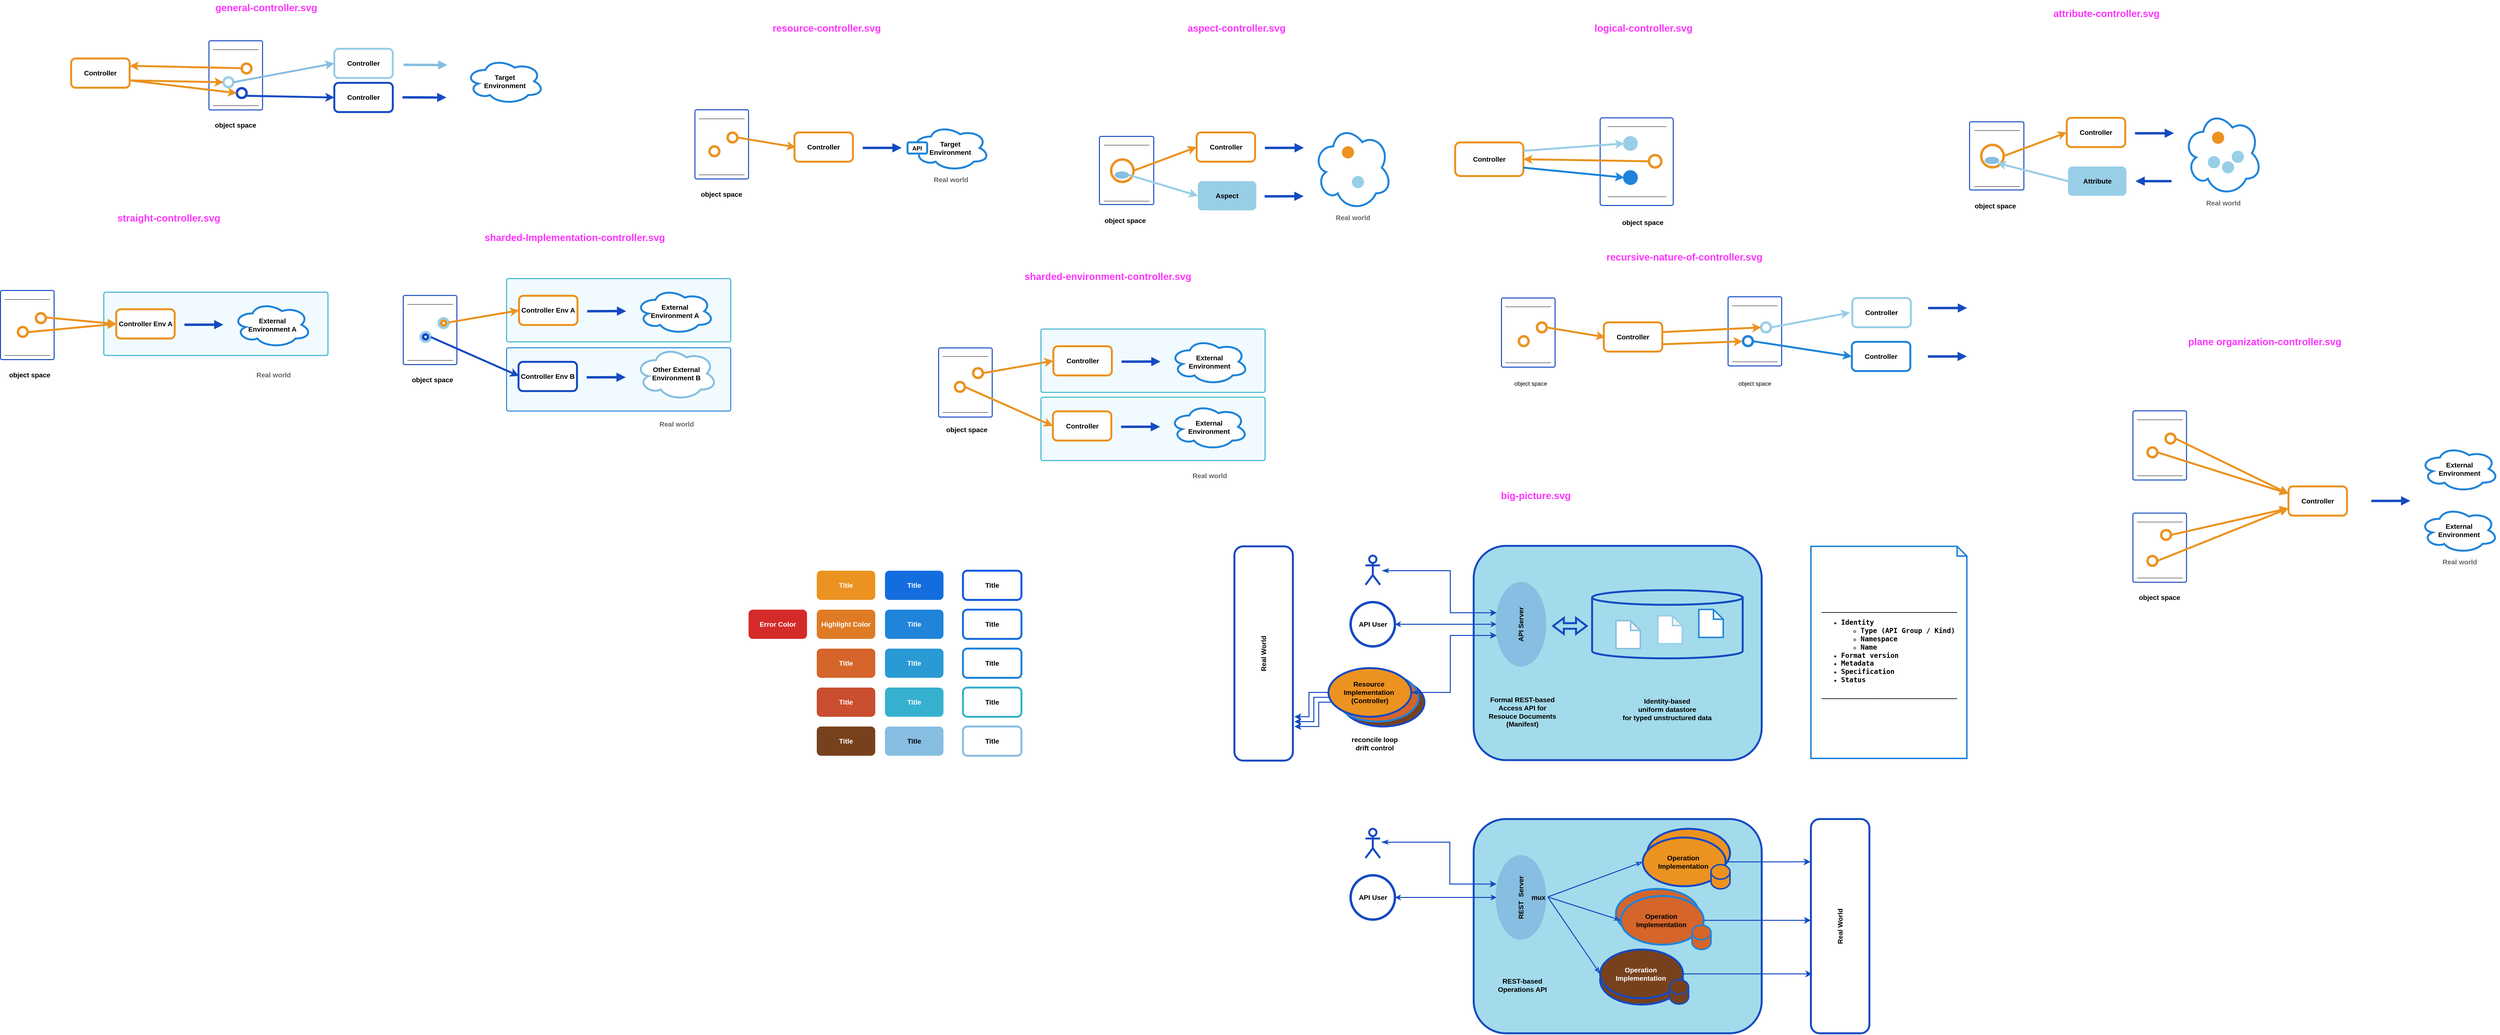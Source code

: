 <mxfile version="27.0.9">
  <diagram name="Page-1" id="7sSjNSednIAiGU8YMyZY">
    <mxGraphModel dx="4749" dy="2145" grid="1" gridSize="10" guides="1" tooltips="1" connect="1" arrows="1" fold="1" page="0" pageScale="1" pageWidth="827" pageHeight="1169" math="0" shadow="0">
      <root>
        <mxCell id="0" />
        <mxCell id="1" parent="0" />
        <mxCell id="hG8TQRokKtPmBIMjSATl-5" value="&lt;h3&gt;&lt;br&gt;&lt;/h3&gt;" style="rounded=1;whiteSpace=wrap;html=1;fillColor=light-dark(#A3DBEC,#154AC2);strokeColor=light-dark(#154AC2,#A3DBEC);fontColor=#FFFFFF;strokeWidth=4;" vertex="1" parent="1">
          <mxGeometry x="608" y="1040" width="591" height="440" as="geometry" />
        </mxCell>
        <mxCell id="hG8TQRokKtPmBIMjSATl-46" value="&lt;font style=&quot;font-size: 14px;&quot;&gt;&lt;b&gt;Operation&amp;nbsp;&lt;/b&gt;&lt;/font&gt;&lt;div&gt;&lt;font style=&quot;font-size: 14px;&quot;&gt;&lt;b&gt;Implementation&amp;nbsp;&lt;/b&gt;&lt;/font&gt;&lt;/div&gt;" style="ellipse;whiteSpace=wrap;html=1;strokeWidth=4;strokeColor=light-dark(#154ac2, #98CEE7);fillColor=light-dark(#78411d, #1F84DA);fontColor=#FFFFFF;" vertex="1" parent="1">
          <mxGeometry x="867.5" y="1321" width="170" height="100" as="geometry" />
        </mxCell>
        <mxCell id="hG8TQRokKtPmBIMjSATl-45" value="&lt;font style=&quot;font-size: 14px;&quot;&gt;&lt;b&gt;Operation&amp;nbsp;&lt;/b&gt;&lt;/font&gt;&lt;div&gt;&lt;font style=&quot;font-size: 14px;&quot;&gt;&lt;b&gt;Implementation&amp;nbsp;&lt;/b&gt;&lt;/font&gt;&lt;/div&gt;" style="ellipse;whiteSpace=wrap;html=1;strokeWidth=4;strokeColor=light-dark(#1F84DA,#EB9220);fillColor=light-dark(#d5652b, #EB9220);" vertex="1" parent="1">
          <mxGeometry x="900" y="1183.5" width="170" height="100" as="geometry" />
        </mxCell>
        <mxCell id="hG8TQRokKtPmBIMjSATl-44" value="&lt;font style=&quot;font-size: 14px;&quot;&gt;&lt;b&gt;Operation&amp;nbsp;&lt;/b&gt;&lt;/font&gt;&lt;div&gt;&lt;font style=&quot;font-size: 14px;&quot;&gt;&lt;b&gt;Implementation&amp;nbsp;&lt;/b&gt;&lt;/font&gt;&lt;/div&gt;" style="ellipse;whiteSpace=wrap;html=1;strokeWidth=4;strokeColor=light-dark(#154ac2, #EB9220);fillColor=light-dark(#ec9220, #154AC2);" vertex="1" parent="1">
          <mxGeometry x="964" y="1060" width="170" height="100" as="geometry" />
        </mxCell>
        <mxCell id="ig4blPBdlWTVPhnuqLbQ-16" value="object space" style="group;labelPosition=center;verticalLabelPosition=bottom;align=center;verticalAlign=top;horizontal=1;fontSize=14;fontStyle=1" parent="1" vertex="1" connectable="0">
          <mxGeometry x="-990.75" y="-400" width="110.75" height="141.82" as="geometry" />
        </mxCell>
        <mxCell id="ig4blPBdlWTVPhnuqLbQ-236" value="______________&lt;div&gt;&lt;br&gt;&lt;/div&gt;&lt;div&gt;&lt;br&gt;&lt;/div&gt;&lt;div&gt;&lt;br&gt;&lt;/div&gt;&lt;div&gt;&lt;br&gt;&lt;/div&gt;&lt;div&gt;&lt;br&gt;&lt;/div&gt;&lt;div&gt;&lt;br&gt;&lt;/div&gt;&lt;div&gt;&lt;br&gt;&lt;/div&gt;&lt;div&gt;______________&lt;/div&gt;" style="rounded=1;whiteSpace=wrap;html=1;verticalAlign=top;spacing=0;arcSize=3;strokeWidth=2;gradientDirection=north;strokeColor=light-dark(#154AC2,#A3DBEC);" parent="ig4blPBdlWTVPhnuqLbQ-16" vertex="1">
          <mxGeometry x="0.75" y="-16.45" width="110" height="142" as="geometry" />
        </mxCell>
        <mxCell id="ig4blPBdlWTVPhnuqLbQ-17" value="" style="whiteSpace=wrap;html=1;fillColor=none;strokeColor=none;" parent="ig4blPBdlWTVPhnuqLbQ-16" vertex="1">
          <mxGeometry width="80" height="109.092" as="geometry" />
        </mxCell>
        <mxCell id="ig4blPBdlWTVPhnuqLbQ-44" value="" style="ellipse;whiteSpace=wrap;html=1;aspect=fixed;fillColor=none;strokeColor=light-dark(#EB9220,#98CEE7);strokeWidth=5;" parent="ig4blPBdlWTVPhnuqLbQ-16" vertex="1">
          <mxGeometry x="30.75" y="58.68" width="20" height="20" as="geometry" />
        </mxCell>
        <mxCell id="ig4blPBdlWTVPhnuqLbQ-45" value="" style="ellipse;whiteSpace=wrap;html=1;aspect=fixed;fillColor=none;strokeColor=light-dark(#EB9220,#98CEE7);strokeWidth=5;" parent="ig4blPBdlWTVPhnuqLbQ-16" vertex="1">
          <mxGeometry x="67.84" y="30.41" width="20" height="20" as="geometry" />
        </mxCell>
        <mxCell id="ig4blPBdlWTVPhnuqLbQ-46" value="" style="endArrow=classic;html=1;rounded=0;entryX=0;entryY=0.5;entryDx=0;entryDy=0;strokeColor=light-dark(#EB9220,#FFFFFF);endFill=1;startArrow=none;startFill=0;strokeWidth=4;exitX=1;exitY=0.5;exitDx=0;exitDy=0;" parent="ig4blPBdlWTVPhnuqLbQ-16" source="ig4blPBdlWTVPhnuqLbQ-45" edge="1">
          <mxGeometry width="50" height="50" relative="1" as="geometry">
            <mxPoint x="196.5" y="60.41" as="sourcePoint" />
            <mxPoint x="207.84" y="60.41" as="targetPoint" />
          </mxGeometry>
        </mxCell>
        <mxCell id="ig4blPBdlWTVPhnuqLbQ-230" value="__________________&lt;div&gt;&lt;br&gt;&lt;/div&gt;&lt;div&gt;&lt;br&gt;&lt;/div&gt;&lt;div&gt;&lt;br&gt;&lt;/div&gt;&lt;div&gt;&lt;br&gt;&lt;/div&gt;&lt;div&gt;&lt;br&gt;&lt;/div&gt;&lt;div&gt;&lt;br&gt;&lt;/div&gt;&lt;div&gt;&lt;br&gt;&lt;/div&gt;&lt;div&gt;&lt;br&gt;&lt;/div&gt;&lt;div&gt;&lt;br&gt;&lt;/div&gt;&lt;div&gt;__________________&lt;/div&gt;" style="rounded=1;whiteSpace=wrap;html=1;verticalAlign=top;spacing=0;arcSize=3;strokeWidth=2;gradientDirection=north;strokeColor=light-dark(#154AC2,#A3DBEC);" parent="1" vertex="1">
          <mxGeometry x="867.5" y="-400" width="150" height="180" as="geometry" />
        </mxCell>
        <mxCell id="ig4blPBdlWTVPhnuqLbQ-173" value="" style="edgeStyle=elbowEdgeStyle;elbow=horizontal;endArrow=classic;html=1;curved=0;rounded=0;endSize=8;startSize=8;exitX=0;exitY=0.5;exitDx=0;exitDy=0;strokeWidth=2;strokeColor=#154AC2;" parent="1" source="ig4blPBdlWTVPhnuqLbQ-132" edge="1">
          <mxGeometry width="50" height="50" relative="1" as="geometry">
            <mxPoint x="347" y="810" as="sourcePoint" />
            <mxPoint x="240" y="840" as="targetPoint" />
            <Array as="points">
              <mxPoint x="280" y="810" />
            </Array>
          </mxGeometry>
        </mxCell>
        <mxCell id="ig4blPBdlWTVPhnuqLbQ-174" value="" style="edgeStyle=elbowEdgeStyle;elbow=horizontal;endArrow=classic;html=1;curved=0;rounded=0;endSize=8;startSize=8;exitX=0;exitY=0.5;exitDx=0;exitDy=0;strokeWidth=2;strokeColor=#154AC2;" parent="1" source="ig4blPBdlWTVPhnuqLbQ-133" edge="1">
          <mxGeometry width="50" height="50" relative="1" as="geometry">
            <mxPoint x="417" y="870" as="sourcePoint" />
            <mxPoint x="240" y="850" as="targetPoint" />
            <Array as="points">
              <mxPoint x="290" y="820" />
            </Array>
          </mxGeometry>
        </mxCell>
        <mxCell id="ig4blPBdlWTVPhnuqLbQ-133" value="" style="ellipse;whiteSpace=wrap;html=1;strokeWidth=4;strokeColor=light-dark(#154ac2, #EB9220);fillColor=light-dark(#78411d, #EB9220);" parent="1" vertex="1">
          <mxGeometry x="337" y="750" width="170" height="100" as="geometry" />
        </mxCell>
        <mxCell id="ig4blPBdlWTVPhnuqLbQ-132" value="" style="ellipse;whiteSpace=wrap;html=1;strokeWidth=4;strokeColor=light-dark(#2084da, #EB9220);fillColor=light-dark(#d5652b, #154AC2);" parent="1" vertex="1">
          <mxGeometry x="325" y="740" width="170" height="100" as="geometry" />
        </mxCell>
        <mxCell id="ig4blPBdlWTVPhnuqLbQ-157" value="&lt;h3&gt;&lt;br&gt;&lt;/h3&gt;" style="rounded=1;whiteSpace=wrap;html=1;fillColor=light-dark(#A3DBEC,#154AC2);strokeColor=light-dark(#154AC2,#A3DBEC);fontColor=#FFFFFF;strokeWidth=4;" parent="1" vertex="1">
          <mxGeometry x="608" y="479" width="591" height="440" as="geometry" />
        </mxCell>
        <mxCell id="ig4blPBdlWTVPhnuqLbQ-150" value="" style="shape=cylinder3;whiteSpace=wrap;html=1;boundedLbl=1;backgroundOutline=1;size=15;strokeWidth=4;strokeColor=#154AC2;fillColor=light-dark(#A3DBEC,#154AC2);" parent="1" vertex="1">
          <mxGeometry x="851" y="570" width="309" height="140" as="geometry" />
        </mxCell>
        <mxCell id="ig4blPBdlWTVPhnuqLbQ-103" value="&lt;h1&gt;&lt;br&gt;&lt;/h1&gt;" style="rounded=1;whiteSpace=wrap;html=1;arcSize=3;verticalAlign=top;labelBackgroundColor=none;labelBorderColor=none;fillColor=light-dark(#F1FBFF,#13252B);strokeColor=light-dark(#35B1CF,#98CEE7);strokeWidth=2;" parent="1" vertex="1">
          <mxGeometry x="-280" y="173.81" width="460" height="130" as="geometry" />
        </mxCell>
        <mxCell id="ig4blPBdlWTVPhnuqLbQ-102" value="&lt;h1&gt;&lt;br&gt;&lt;/h1&gt;" style="rounded=1;whiteSpace=wrap;html=1;arcSize=3;verticalAlign=top;labelBackgroundColor=none;labelBorderColor=none;fillColor=light-dark(#F1FBFF,#13252B);strokeColor=light-dark(#35B1CF,#98CEE7);strokeWidth=2;" parent="1" vertex="1">
          <mxGeometry x="-280" y="33.81" width="460" height="130" as="geometry" />
        </mxCell>
        <mxCell id="NHQyBFBxhkUxsruQiFQd-1" value="&lt;h3&gt;&lt;font style=&quot;color: light-dark(rgb(255, 255, 255), rgb(255, 255, 255));&quot;&gt;Title&lt;/font&gt;&lt;/h3&gt;" style="rounded=1;whiteSpace=wrap;html=1;fillColor=light-dark(#146DDF,#4D9FE5);strokeColor=none;fontColor=#FFFFFF;" parent="1" vertex="1">
          <mxGeometry x="-600" y="530" width="120" height="60" as="geometry" />
        </mxCell>
        <mxCell id="NHQyBFBxhkUxsruQiFQd-2" value="&lt;h3&gt;&lt;font style=&quot;color: light-dark(rgb(0, 0, 0), rgb(255, 255, 255));&quot;&gt;Title&lt;/font&gt;&lt;/h3&gt;" style="rounded=1;whiteSpace=wrap;html=1;fillColor=none;strokeColor=light-dark(#0A59E4,#5985ED);fontColor=#FFFFFF;strokeWidth=4;" parent="1" vertex="1">
          <mxGeometry x="-440" y="530" width="120" height="60" as="geometry" />
        </mxCell>
        <mxCell id="NHQyBFBxhkUxsruQiFQd-3" value="&lt;h3&gt;&lt;font style=&quot;color: light-dark(rgb(255, 255, 255), rgb(255, 255, 255));&quot;&gt;Title&lt;/font&gt;&lt;/h3&gt;" style="rounded=1;whiteSpace=wrap;html=1;fillColor=light-dark(#1F84DA,#62C2DA);strokeColor=none;fontColor=#FFFFFF;" parent="1" vertex="1">
          <mxGeometry x="-600" y="610" width="120" height="60" as="geometry" />
        </mxCell>
        <mxCell id="NHQyBFBxhkUxsruQiFQd-4" value="&lt;h3&gt;&lt;font style=&quot;color: light-dark(rgb(0, 0, 0), rgb(255, 255, 255));&quot;&gt;Title&lt;/font&gt;&lt;/h3&gt;" style="rounded=1;whiteSpace=wrap;html=1;fillColor=none;strokeColor=light-dark(#146DDF,#4D9FE5);fontColor=#FFFFFF;strokeWidth=4;" parent="1" vertex="1">
          <mxGeometry x="-440" y="610" width="120" height="60" as="geometry" />
        </mxCell>
        <mxCell id="NHQyBFBxhkUxsruQiFQd-5" value="&lt;h3&gt;&lt;font style=&quot;color: light-dark(rgb(255, 255, 255), rgb(255, 255, 255));&quot;&gt;Title&lt;/font&gt;&lt;/h3&gt;" style="rounded=1;whiteSpace=wrap;html=1;fillColor=light-dark(#2A9AD4,#99C7E5);strokeColor=none;fontColor=#FFFFFF;" parent="1" vertex="1">
          <mxGeometry x="-600" y="690.0" width="120" height="60" as="geometry" />
        </mxCell>
        <mxCell id="NHQyBFBxhkUxsruQiFQd-6" value="&lt;h3&gt;&lt;font style=&quot;color: light-dark(rgb(0, 0, 0), rgb(255, 255, 255));&quot;&gt;Title&lt;/font&gt;&lt;/h3&gt;" style="rounded=1;whiteSpace=wrap;html=1;fillColor=none;strokeColor=light-dark(#1F84DA,#62C2DA);fontColor=#FFFFFF;strokeWidth=4;" parent="1" vertex="1">
          <mxGeometry x="-440" y="690.0" width="120" height="60" as="geometry" />
        </mxCell>
        <mxCell id="NHQyBFBxhkUxsruQiFQd-7" value="&lt;h3&gt;&lt;font style=&quot;color: light-dark(rgb(255, 255, 255), rgb(255, 255, 255));&quot;&gt;Title&lt;/font&gt;&lt;/h3&gt;" style="rounded=1;whiteSpace=wrap;html=1;fillColor=light-dark(#35B1CF,#98CEE7);strokeColor=none;fontColor=#FFFFFF;" parent="1" vertex="1">
          <mxGeometry x="-600" y="770.0" width="120" height="60" as="geometry" />
        </mxCell>
        <mxCell id="NHQyBFBxhkUxsruQiFQd-8" value="&lt;h3&gt;&lt;font style=&quot;color: light-dark(rgb(0, 0, 0), rgb(255, 255, 255));&quot;&gt;Title&lt;/font&gt;&lt;/h3&gt;" style="rounded=1;whiteSpace=wrap;html=1;fillColor=none;strokeColor=light-dark(#35B1CF,#98CEE7);fontColor=#FFFFFF;strokeWidth=4;" parent="1" vertex="1">
          <mxGeometry x="-440" y="770.0" width="120" height="60" as="geometry" />
        </mxCell>
        <mxCell id="NHQyBFBxhkUxsruQiFQd-9" value="&lt;h3&gt;&lt;font style=&quot;color: light-dark(rgb(0, 0, 0), rgb(0, 0, 0));&quot;&gt;Title&lt;/font&gt;&lt;/h3&gt;" style="rounded=1;whiteSpace=wrap;html=1;fillColor=light-dark(#87BEE1,#A3DBEC);strokeColor=none;fontColor=#FFFFFF;" parent="1" vertex="1">
          <mxGeometry x="-600" y="850" width="120" height="60" as="geometry" />
        </mxCell>
        <mxCell id="NHQyBFBxhkUxsruQiFQd-10" value="&lt;h3&gt;&lt;font style=&quot;color: light-dark(rgb(0, 0, 0), rgb(255, 255, 255));&quot;&gt;Title&lt;/font&gt;&lt;/h3&gt;" style="rounded=1;whiteSpace=wrap;html=1;fillColor=none;strokeColor=light-dark(#87BEE1,#A3DBEC);fontColor=#FFFFFF;strokeWidth=4;" parent="1" vertex="1">
          <mxGeometry x="-440" y="850" width="120" height="60" as="geometry" />
        </mxCell>
        <mxCell id="KRAQw98OSCVx4cSLJpKq-25" value="&lt;h3&gt;&lt;font style=&quot;color: light-dark(rgb(255, 255, 255), rgb(255, 255, 255));&quot;&gt;Title&lt;/font&gt;&lt;/h3&gt;" style="rounded=1;whiteSpace=wrap;html=1;fillColor=light-dark(#CA4E30,#98CEE7);strokeColor=none;fontColor=#FFFFFF;" parent="1" vertex="1">
          <mxGeometry x="-740" y="770.0" width="120" height="60" as="geometry" />
        </mxCell>
        <mxCell id="KRAQw98OSCVx4cSLJpKq-26" value="&lt;h3&gt;&lt;font style=&quot;color: light-dark(rgb(255, 255, 255), rgb(255, 255, 255));&quot;&gt;Title&lt;/font&gt;&lt;/h3&gt;" style="rounded=1;whiteSpace=wrap;html=1;fillColor=light-dark(#78411E,#98CEE7);strokeColor=none;fontColor=#FFFFFF;" parent="1" vertex="1">
          <mxGeometry x="-740" y="850.0" width="120" height="60" as="geometry" />
        </mxCell>
        <mxCell id="KRAQw98OSCVx4cSLJpKq-27" value="&lt;h3&gt;&lt;font style=&quot;color: light-dark(rgb(255, 255, 255), rgb(255, 255, 255));&quot;&gt;Title&lt;/font&gt;&lt;/h3&gt;" style="rounded=1;whiteSpace=wrap;html=1;fillColor=light-dark(#D5652B,#98CEE7);strokeColor=none;fontColor=#FFFFFF;" parent="1" vertex="1">
          <mxGeometry x="-740" y="690.0" width="120" height="60" as="geometry" />
        </mxCell>
        <mxCell id="KRAQw98OSCVx4cSLJpKq-28" value="&lt;h3&gt;&lt;font style=&quot;color: light-dark(rgb(255, 255, 255), rgb(255, 255, 255));&quot;&gt;Highlight Color&lt;/font&gt;&lt;/h3&gt;" style="rounded=1;whiteSpace=wrap;html=1;fillColor=light-dark(#E07B25,#98CEE7);strokeColor=none;fontColor=#FFFFFF;" parent="1" vertex="1">
          <mxGeometry x="-740" y="610.0" width="120" height="60" as="geometry" />
        </mxCell>
        <mxCell id="KRAQw98OSCVx4cSLJpKq-29" value="&lt;h3&gt;&lt;font style=&quot;color: light-dark(rgb(255, 255, 255), rgb(255, 255, 255));&quot;&gt;Title&lt;/font&gt;&lt;/h3&gt;" style="rounded=1;whiteSpace=wrap;html=1;fillColor=light-dark(#EB9220,#98CEE7);strokeColor=none;fontColor=#FFFFFF;" parent="1" vertex="1">
          <mxGeometry x="-740" y="530.0" width="120" height="60" as="geometry" />
        </mxCell>
        <mxCell id="KRAQw98OSCVx4cSLJpKq-42" value="&lt;h3&gt;&lt;font style=&quot;color: light-dark(rgb(255, 255, 255), rgb(255, 255, 255));&quot;&gt;Error Color&lt;/font&gt;&lt;/h3&gt;" style="rounded=1;whiteSpace=wrap;html=1;fillColor=light-dark(#D52A2A,#98CEE7);strokeColor=none;fontColor=#FFFFFF;" parent="1" vertex="1">
          <mxGeometry x="-880" y="610.0" width="120" height="60" as="geometry" />
        </mxCell>
        <mxCell id="ig4blPBdlWTVPhnuqLbQ-15" value="resource-controller.svg" style="text;html=1;align=center;verticalAlign=middle;rounded=0;fontStyle=1;fontColor=#FF33FF;fontSize=20;" parent="1" vertex="1">
          <mxGeometry x="-960" y="-600" width="480" height="30" as="geometry" />
        </mxCell>
        <mxCell id="ig4blPBdlWTVPhnuqLbQ-19" value="&lt;h3&gt;&lt;font style=&quot;color: light-dark(rgb(0, 0, 0), rgb(255, 255, 255));&quot;&gt;Controller&lt;/font&gt;&lt;/h3&gt;" style="rounded=1;whiteSpace=wrap;html=1;fillColor=default;strokeColor=light-dark(#EB9220,#98CEE7);fontColor=#FFFFFF;strokeWidth=4;" parent="1" vertex="1">
          <mxGeometry x="-785.75" y="-370" width="120" height="60" as="geometry" />
        </mxCell>
        <mxCell id="ig4blPBdlWTVPhnuqLbQ-20" style="rounded=0;orthogonalLoop=1;jettySize=auto;html=1;strokeColor=light-dark(#154AC2,#54B0DD);strokeWidth=5;align=center;verticalAlign=middle;fontFamily=Helvetica;fontSize=11;fontColor=default;labelBackgroundColor=default;endArrow=block;endFill=1;" parent="1" edge="1">
          <mxGeometry relative="1" as="geometry">
            <mxPoint x="-565.75" y="-338.47" as="targetPoint" />
            <mxPoint x="-645.75" y="-338.27" as="sourcePoint" />
          </mxGeometry>
        </mxCell>
        <mxCell id="ig4blPBdlWTVPhnuqLbQ-21" value="Target &lt;br&gt;Environment" style="ellipse;shape=cloud;whiteSpace=wrap;html=1;fillColor=default;strokeColor=light-dark(#1f84da, #54B0DD);strokeWidth=4;align=center;verticalAlign=middle;fontFamily=Helvetica;fontSize=14;fontColor=default;fontStyle=1;labelPosition=center;verticalLabelPosition=middle;" parent="1" vertex="1">
          <mxGeometry x="-545.75" y="-385" width="160" height="93.63" as="geometry" />
        </mxCell>
        <mxCell id="ig4blPBdlWTVPhnuqLbQ-22" value="&lt;h3&gt;&lt;font color=&quot;#000000&quot; style=&quot;font-size: 12px;&quot;&gt;API&lt;/font&gt;&lt;/h3&gt;" style="rounded=1;whiteSpace=wrap;html=1;fillColor=default;strokeColor=light-dark(#1F84DA,#62C2DA);fontColor=#FFFFFF;strokeWidth=4;fontSize=12;fontStyle=1" parent="1" vertex="1">
          <mxGeometry x="-553.75" y="-349.78" width="40.25" height="23.2" as="geometry" />
        </mxCell>
        <mxCell id="ig4blPBdlWTVPhnuqLbQ-23" value="&lt;span style=&quot;font-style: normal;&quot;&gt;&lt;font style=&quot;font-size: 14px;&quot;&gt;&lt;b&gt;Real world&lt;/b&gt;&lt;/font&gt;&lt;/span&gt;" style="text;html=1;align=center;verticalAlign=top;rounded=0;fontColor=#666666;fontStyle=2;fontSize=11;labelPosition=center;verticalLabelPosition=middle;" parent="1" vertex="1">
          <mxGeometry x="-495.75" y="-288.18" width="61.5" height="30" as="geometry" />
        </mxCell>
        <mxCell id="ig4blPBdlWTVPhnuqLbQ-29" value="aspect&lt;span style=&quot;background-color: transparent; color: light-dark(rgb(255, 51, 255), rgb(255, 93, 255));&quot;&gt;-controller.svg&lt;/span&gt;" style="text;html=1;align=center;verticalAlign=middle;rounded=0;fontStyle=1;fontColor=#FF33FF;fontSize=20;" parent="1" vertex="1">
          <mxGeometry x="-119.5" y="-600" width="480" height="30" as="geometry" />
        </mxCell>
        <mxCell id="ig4blPBdlWTVPhnuqLbQ-30" value="object space" style="group;labelPosition=center;verticalLabelPosition=bottom;align=center;verticalAlign=top;horizontal=1;fontStyle=1;fontSize=14;" parent="1" vertex="1" connectable="0">
          <mxGeometry x="-165.5" y="-346" width="117" height="141.82" as="geometry" />
        </mxCell>
        <mxCell id="ig4blPBdlWTVPhnuqLbQ-229" value="______________&lt;div&gt;&lt;br&gt;&lt;/div&gt;&lt;div&gt;&lt;br&gt;&lt;/div&gt;&lt;div&gt;&lt;br&gt;&lt;/div&gt;&lt;div&gt;&lt;br&gt;&lt;/div&gt;&lt;div&gt;&lt;br&gt;&lt;/div&gt;&lt;div&gt;&lt;br&gt;&lt;/div&gt;&lt;div&gt;&lt;br&gt;&lt;/div&gt;&lt;div&gt;______________&lt;/div&gt;" style="rounded=1;whiteSpace=wrap;html=1;verticalAlign=top;spacing=0;arcSize=3;strokeWidth=2;gradientDirection=north;strokeColor=light-dark(#154AC2,#A3DBEC);" parent="ig4blPBdlWTVPhnuqLbQ-30" vertex="1">
          <mxGeometry x="5.5" y="-15.91" width="111.5" height="140" as="geometry" />
        </mxCell>
        <mxCell id="ig4blPBdlWTVPhnuqLbQ-31" value="" style="whiteSpace=wrap;html=1;fillColor=none;strokeColor=none;" parent="ig4blPBdlWTVPhnuqLbQ-30" vertex="1">
          <mxGeometry width="80" height="109.092" as="geometry" />
        </mxCell>
        <mxCell id="ig4blPBdlWTVPhnuqLbQ-42" value="" style="ellipse;whiteSpace=wrap;html=1;aspect=fixed;fillColor=none;strokeColor=light-dark(#EB9220,#98CEE7);strokeWidth=5;" parent="ig4blPBdlWTVPhnuqLbQ-30" vertex="1">
          <mxGeometry x="29.5" y="31.55" width="46" height="46" as="geometry" />
        </mxCell>
        <mxCell id="ig4blPBdlWTVPhnuqLbQ-48" value="" style="ellipse;whiteSpace=wrap;html=1;fillColor=light-dark(#87BEE1,#A3DBEC);strokeColor=none;" parent="ig4blPBdlWTVPhnuqLbQ-30" vertex="1">
          <mxGeometry x="36.5" y="56" width="30" height="15" as="geometry" />
        </mxCell>
        <mxCell id="ig4blPBdlWTVPhnuqLbQ-36" value="&lt;h3&gt;&lt;font style=&quot;color: light-dark(rgb(0, 0, 0), rgb(255, 255, 255));&quot;&gt;Controller&lt;/font&gt;&lt;/h3&gt;" style="rounded=1;whiteSpace=wrap;html=1;fillColor=default;strokeColor=light-dark(#EB9220,#98CEE7);fontColor=#FFFFFF;strokeWidth=4;" parent="1" vertex="1">
          <mxGeometry x="39.5" y="-370" width="120" height="60" as="geometry" />
        </mxCell>
        <mxCell id="ig4blPBdlWTVPhnuqLbQ-37" style="rounded=0;orthogonalLoop=1;jettySize=auto;html=1;strokeColor=light-dark(#154AC2,#54B0DD);strokeWidth=5;align=center;verticalAlign=middle;fontFamily=Helvetica;fontSize=11;fontColor=default;labelBackgroundColor=default;endArrow=block;endFill=1;" parent="1" edge="1">
          <mxGeometry relative="1" as="geometry">
            <mxPoint x="259.5" y="-338.47" as="targetPoint" />
            <mxPoint x="179.5" y="-338.27" as="sourcePoint" />
          </mxGeometry>
        </mxCell>
        <mxCell id="ig4blPBdlWTVPhnuqLbQ-38" value="" style="ellipse;shape=cloud;whiteSpace=wrap;html=1;fillColor=default;strokeColor=light-dark(#1f84da, #54B0DD);strokeWidth=4;align=center;verticalAlign=middle;fontFamily=Helvetica;fontSize=14;fontColor=default;fontStyle=1;labelPosition=center;verticalLabelPosition=middle;" parent="1" vertex="1">
          <mxGeometry x="279.5" y="-385" width="160" height="175" as="geometry" />
        </mxCell>
        <mxCell id="ig4blPBdlWTVPhnuqLbQ-40" value="&lt;span style=&quot;font-style: normal;&quot;&gt;&lt;font style=&quot;font-size: 14px;&quot;&gt;&lt;b&gt;Real world&lt;/b&gt;&lt;/font&gt;&lt;/span&gt;" style="text;html=1;align=center;verticalAlign=top;rounded=0;fontColor=#666666;fontStyle=2;fontSize=11;labelPosition=center;verticalLabelPosition=middle;" parent="1" vertex="1">
          <mxGeometry x="329.5" y="-210.18" width="61.5" height="30" as="geometry" />
        </mxCell>
        <mxCell id="ig4blPBdlWTVPhnuqLbQ-43" value="" style="endArrow=classic;html=1;rounded=0;entryX=0;entryY=0.5;entryDx=0;entryDy=0;exitX=1;exitY=0.5;exitDx=0;exitDy=0;strokeColor=light-dark(#EB9220,#FFFFFF);endFill=1;startArrow=none;startFill=0;strokeWidth=4;" parent="1" source="ig4blPBdlWTVPhnuqLbQ-42" target="ig4blPBdlWTVPhnuqLbQ-36" edge="1">
          <mxGeometry width="50" height="50" relative="1" as="geometry">
            <mxPoint x="-146.25" y="-554.902" as="sourcePoint" />
            <mxPoint x="-82.5" y="-624.902" as="targetPoint" />
          </mxGeometry>
        </mxCell>
        <mxCell id="ig4blPBdlWTVPhnuqLbQ-47" value="&lt;h3&gt;&lt;font style=&quot;&quot;&gt;Aspect&lt;/font&gt;&lt;/h3&gt;" style="rounded=1;whiteSpace=wrap;html=1;fillColor=light-dark(#98CEE7,#EB9220);strokeColor=none;fontColor=light-dark(#000000, #121212);" parent="1" vertex="1">
          <mxGeometry x="42" y="-270" width="120" height="60" as="geometry" />
        </mxCell>
        <mxCell id="ig4blPBdlWTVPhnuqLbQ-49" value="" style="endArrow=classic;html=1;rounded=0;entryX=0;entryY=0.5;entryDx=0;entryDy=0;exitX=1;exitY=0.5;exitDx=0;exitDy=0;strokeColor=light-dark(#98CEE7,#EB9220);endFill=1;startArrow=none;startFill=0;strokeWidth=4;" parent="1" source="ig4blPBdlWTVPhnuqLbQ-48" target="ig4blPBdlWTVPhnuqLbQ-47" edge="1">
          <mxGeometry width="50" height="50" relative="1" as="geometry">
            <mxPoint x="30" y="-121" as="sourcePoint" />
            <mxPoint x="160" y="-170" as="targetPoint" />
          </mxGeometry>
        </mxCell>
        <mxCell id="ig4blPBdlWTVPhnuqLbQ-50" style="rounded=0;orthogonalLoop=1;jettySize=auto;html=1;strokeColor=light-dark(#154AC2,#54B0DD);strokeWidth=5;align=center;verticalAlign=middle;fontFamily=Helvetica;fontSize=11;fontColor=default;labelBackgroundColor=default;endArrow=block;endFill=1;" parent="1" edge="1">
          <mxGeometry relative="1" as="geometry">
            <mxPoint x="259" y="-239" as="targetPoint" />
            <mxPoint x="179" y="-238.8" as="sourcePoint" />
          </mxGeometry>
        </mxCell>
        <mxCell id="ig4blPBdlWTVPhnuqLbQ-51" value="" style="ellipse;whiteSpace=wrap;html=1;aspect=fixed;fillColor=light-dark(#98cee7, #ededed);strokeColor=light-dark(#98CEE7,#EB9220);strokeWidth=5;" parent="1" vertex="1">
          <mxGeometry x="360.5" y="-278.18" width="20" height="20" as="geometry" />
        </mxCell>
        <mxCell id="ig4blPBdlWTVPhnuqLbQ-52" value="" style="ellipse;whiteSpace=wrap;html=1;aspect=fixed;fillColor=light-dark(#EB9220,#98CEE7);strokeColor=light-dark(#EB9220,#98CEE7);strokeWidth=5;" parent="1" vertex="1">
          <mxGeometry x="340" y="-339.09" width="20" height="20" as="geometry" />
        </mxCell>
        <mxCell id="ig4blPBdlWTVPhnuqLbQ-53" value="&lt;span style=&quot;background-color: transparent; color: light-dark(rgb(255, 51, 255), rgb(255, 93, 255));&quot;&gt;logical-controller.svg&lt;/span&gt;" style="text;html=1;align=center;verticalAlign=middle;rounded=0;fontStyle=1;fontColor=#FF33FF;fontSize=20;" parent="1" vertex="1">
          <mxGeometry x="716" y="-600" width="480" height="30" as="geometry" />
        </mxCell>
        <mxCell id="ig4blPBdlWTVPhnuqLbQ-69" value="object space" style="group;labelPosition=center;verticalLabelPosition=bottom;align=center;verticalAlign=top;horizontal=1;fontSize=14;fontStyle=1" parent="1" vertex="1" connectable="0">
          <mxGeometry x="880" y="-380" width="150" height="180" as="geometry" />
        </mxCell>
        <mxCell id="ig4blPBdlWTVPhnuqLbQ-70" value="" style="whiteSpace=wrap;html=1;fillColor=none;strokeColor=none;" parent="ig4blPBdlWTVPhnuqLbQ-69" vertex="1">
          <mxGeometry width="109.091" height="138.462" as="geometry" />
        </mxCell>
        <mxCell id="ig4blPBdlWTVPhnuqLbQ-72" value="" style="ellipse;whiteSpace=wrap;html=1;aspect=fixed;fillColor=light-dark(#98CEE7,#EB9220);strokeColor=light-dark(#98CEE7,#EB9220);strokeWidth=5;" parent="ig4blPBdlWTVPhnuqLbQ-69" vertex="1">
          <mxGeometry x="36.922" y="19.998" width="25.384" height="25.384" as="geometry" />
        </mxCell>
        <mxCell id="ig4blPBdlWTVPhnuqLbQ-73" value="" style="ellipse;whiteSpace=wrap;html=1;aspect=fixed;fillColor=none;strokeColor=light-dark(#EB9220,#98CEE7);strokeWidth=5;" parent="ig4blPBdlWTVPhnuqLbQ-69" vertex="1">
          <mxGeometry x="87.709" y="56.537" width="25.384" height="25.384" as="geometry" />
        </mxCell>
        <mxCell id="ig4blPBdlWTVPhnuqLbQ-76" value="" style="ellipse;whiteSpace=wrap;html=1;aspect=fixed;fillColor=#1F84DA;strokeColor=light-dark(#1F84DA,#62C2DA);strokeWidth=5;" parent="ig4blPBdlWTVPhnuqLbQ-69" vertex="1">
          <mxGeometry x="36.92" y="90" width="25.384" height="25.384" as="geometry" />
        </mxCell>
        <mxCell id="ig4blPBdlWTVPhnuqLbQ-75" value="&lt;h3&gt;&lt;font style=&quot;color: light-dark(rgb(0, 0, 0), rgb(255, 255, 255));&quot;&gt;Controller&lt;/font&gt;&lt;/h3&gt;" style="rounded=1;whiteSpace=wrap;html=1;fillColor=default;strokeColor=light-dark(#EB9220,#98CEE7);fontColor=#FFFFFF;strokeWidth=4;" parent="1" vertex="1">
          <mxGeometry x="570" y="-349.55" width="140" height="69.09" as="geometry" />
        </mxCell>
        <mxCell id="ig4blPBdlWTVPhnuqLbQ-77" value="" style="endArrow=classic;html=1;rounded=0;strokeColor=light-dark(#1F84DA,#FFFFFF);endFill=1;startArrow=none;startFill=0;strokeWidth=4;exitX=1;exitY=0.75;exitDx=0;exitDy=0;entryX=0;entryY=0.5;entryDx=0;entryDy=0;" parent="1" source="ig4blPBdlWTVPhnuqLbQ-75" target="ig4blPBdlWTVPhnuqLbQ-76" edge="1">
          <mxGeometry width="50" height="50" relative="1" as="geometry">
            <mxPoint x="1090" y="-280" as="sourcePoint" />
            <mxPoint x="850" y="-280" as="targetPoint" />
          </mxGeometry>
        </mxCell>
        <mxCell id="ig4blPBdlWTVPhnuqLbQ-78" value="" style="endArrow=classic;html=1;rounded=0;strokeColor=light-dark(#98CEE7,#EB9220);endFill=1;startArrow=none;startFill=0;strokeWidth=4;exitX=1;exitY=0.25;exitDx=0;exitDy=0;entryX=0;entryY=0.5;entryDx=0;entryDy=0;" parent="1" source="ig4blPBdlWTVPhnuqLbQ-75" target="ig4blPBdlWTVPhnuqLbQ-72" edge="1">
          <mxGeometry width="50" height="50" relative="1" as="geometry">
            <mxPoint x="986" y="-430" as="sourcePoint" />
            <mxPoint x="850" y="-347" as="targetPoint" />
          </mxGeometry>
        </mxCell>
        <mxCell id="ig4blPBdlWTVPhnuqLbQ-79" value="sharded-Implementation-controller.svg" style="text;html=1;align=center;verticalAlign=middle;rounded=0;fontStyle=1;fontColor=#FF33FF;fontSize=20;" parent="1" vertex="1">
          <mxGeometry x="-1477.5" y="-170" width="480" height="30" as="geometry" />
        </mxCell>
        <mxCell id="ig4blPBdlWTVPhnuqLbQ-86" value="&lt;h3&gt;&lt;font style=&quot;color: light-dark(rgb(0, 0, 0), rgb(255, 255, 255));&quot;&gt;Controller&lt;/font&gt;&lt;/h3&gt;" style="rounded=1;whiteSpace=wrap;html=1;fillColor=default;strokeColor=light-dark(#EB9220,#98CEE7);fontColor=#FFFFFF;strokeWidth=4;" parent="1" vertex="1">
          <mxGeometry x="-254.5" y="68.99" width="120" height="60" as="geometry" />
        </mxCell>
        <mxCell id="ig4blPBdlWTVPhnuqLbQ-87" style="rounded=0;orthogonalLoop=1;jettySize=auto;html=1;strokeColor=light-dark(#154AC2,#54B0DD);strokeWidth=5;align=center;verticalAlign=middle;fontFamily=Helvetica;fontSize=11;fontColor=default;labelBackgroundColor=default;endArrow=block;endFill=1;" parent="1" edge="1">
          <mxGeometry relative="1" as="geometry">
            <mxPoint x="-34.5" y="100.52" as="targetPoint" />
            <mxPoint x="-114.5" y="100.72" as="sourcePoint" />
          </mxGeometry>
        </mxCell>
        <mxCell id="ig4blPBdlWTVPhnuqLbQ-88" value="External&lt;br&gt;Environment" style="ellipse;shape=cloud;whiteSpace=wrap;html=1;fillColor=default;strokeColor=light-dark(#1f84da, #54B0DD);strokeWidth=4;align=center;verticalAlign=middle;fontFamily=Helvetica;fontSize=14;fontColor=default;fontStyle=1;labelPosition=center;verticalLabelPosition=middle;" parent="1" vertex="1">
          <mxGeometry x="-14.5" y="53.99" width="160" height="93.63" as="geometry" />
        </mxCell>
        <mxCell id="ig4blPBdlWTVPhnuqLbQ-90" value="&lt;span style=&quot;font-style: normal;&quot;&gt;&lt;font style=&quot;font-size: 14px;&quot;&gt;&lt;b&gt;Real world&lt;/b&gt;&lt;/font&gt;&lt;/span&gt;" style="text;html=1;align=center;verticalAlign=top;rounded=0;fontColor=#666666;fontStyle=2;fontSize=11;labelPosition=center;verticalLabelPosition=middle;" parent="1" vertex="1">
          <mxGeometry x="35.5" y="319.81" width="61.5" height="30" as="geometry" />
        </mxCell>
        <mxCell id="ig4blPBdlWTVPhnuqLbQ-91" value="object space" style="group;labelPosition=center;verticalLabelPosition=bottom;align=center;verticalAlign=top;horizontal=1;fontStyle=1;fontSize=14;" parent="1" vertex="1" connectable="0">
          <mxGeometry x="-487" y="83.81" width="110" height="141.82" as="geometry" />
        </mxCell>
        <mxCell id="ig4blPBdlWTVPhnuqLbQ-234" value="______________&lt;div&gt;&lt;br&gt;&lt;/div&gt;&lt;div&gt;&lt;br&gt;&lt;/div&gt;&lt;div&gt;&lt;br&gt;&lt;/div&gt;&lt;div&gt;&lt;br&gt;&lt;/div&gt;&lt;div&gt;&lt;br&gt;&lt;/div&gt;&lt;div&gt;&lt;br&gt;&lt;/div&gt;&lt;div&gt;&lt;br&gt;&lt;/div&gt;&lt;div&gt;______________&lt;/div&gt;" style="rounded=1;whiteSpace=wrap;html=1;verticalAlign=top;spacing=0;arcSize=3;strokeWidth=2;gradientDirection=north;strokeColor=light-dark(#154AC2,#A3DBEC);" parent="ig4blPBdlWTVPhnuqLbQ-91" vertex="1">
          <mxGeometry x="-3" y="-11.32" width="110" height="142" as="geometry" />
        </mxCell>
        <mxCell id="ig4blPBdlWTVPhnuqLbQ-92" value="" style="whiteSpace=wrap;html=1;fillColor=none;strokeColor=none;" parent="ig4blPBdlWTVPhnuqLbQ-91" vertex="1">
          <mxGeometry width="80" height="109.092" as="geometry" />
        </mxCell>
        <mxCell id="ig4blPBdlWTVPhnuqLbQ-94" value="" style="ellipse;whiteSpace=wrap;html=1;aspect=fixed;fillColor=none;strokeColor=light-dark(#EB9220,#98CEE7);strokeWidth=5;" parent="ig4blPBdlWTVPhnuqLbQ-91" vertex="1">
          <mxGeometry x="30.75" y="58.68" width="20" height="20" as="geometry" />
        </mxCell>
        <mxCell id="ig4blPBdlWTVPhnuqLbQ-95" value="" style="ellipse;whiteSpace=wrap;html=1;aspect=fixed;fillColor=none;strokeColor=light-dark(#EB9220,#98CEE7);strokeWidth=5;" parent="ig4blPBdlWTVPhnuqLbQ-91" vertex="1">
          <mxGeometry x="67.84" y="30.41" width="20" height="20" as="geometry" />
        </mxCell>
        <mxCell id="ig4blPBdlWTVPhnuqLbQ-96" value="" style="endArrow=classic;html=1;rounded=0;entryX=0;entryY=0.5;entryDx=0;entryDy=0;strokeColor=light-dark(#EB9220,#FFFFFF);endFill=1;startArrow=none;startFill=0;strokeWidth=4;exitX=1;exitY=0.5;exitDx=0;exitDy=0;" parent="1" source="ig4blPBdlWTVPhnuqLbQ-95" target="ig4blPBdlWTVPhnuqLbQ-86" edge="1">
          <mxGeometry width="50" height="50" relative="1" as="geometry">
            <mxPoint x="-290.5" y="144.22" as="sourcePoint" />
            <mxPoint x="-279.16" y="144.22" as="targetPoint" />
          </mxGeometry>
        </mxCell>
        <mxCell id="ig4blPBdlWTVPhnuqLbQ-97" value="&lt;h3&gt;&lt;font style=&quot;color: light-dark(rgb(0, 0, 0), rgb(255, 255, 255));&quot;&gt;Controller&lt;/font&gt;&lt;/h3&gt;" style="rounded=1;whiteSpace=wrap;html=1;fillColor=default;strokeColor=light-dark(#EB9220,#98CEE7);fontColor=#FFFFFF;strokeWidth=4;" parent="1" vertex="1">
          <mxGeometry x="-255.5" y="202.81" width="120" height="60" as="geometry" />
        </mxCell>
        <mxCell id="ig4blPBdlWTVPhnuqLbQ-98" style="rounded=0;orthogonalLoop=1;jettySize=auto;html=1;strokeColor=light-dark(#154AC2,#54B0DD);strokeWidth=5;align=center;verticalAlign=middle;fontFamily=Helvetica;fontSize=11;fontColor=default;labelBackgroundColor=default;endArrow=block;endFill=1;" parent="1" edge="1">
          <mxGeometry relative="1" as="geometry">
            <mxPoint x="-35.5" y="234.34" as="targetPoint" />
            <mxPoint x="-115.5" y="234.54" as="sourcePoint" />
          </mxGeometry>
        </mxCell>
        <mxCell id="ig4blPBdlWTVPhnuqLbQ-99" value="External&lt;br&gt;Environment" style="ellipse;shape=cloud;whiteSpace=wrap;html=1;fillColor=default;strokeColor=light-dark(#1f84da, #54B0DD);strokeWidth=4;align=center;verticalAlign=middle;fontFamily=Helvetica;fontSize=14;fontColor=default;fontStyle=1;labelPosition=center;verticalLabelPosition=middle;" parent="1" vertex="1">
          <mxGeometry x="-15.5" y="187.81" width="160" height="93.63" as="geometry" />
        </mxCell>
        <mxCell id="ig4blPBdlWTVPhnuqLbQ-101" value="" style="endArrow=classic;html=1;rounded=0;entryX=0;entryY=0.5;entryDx=0;entryDy=0;strokeColor=light-dark(#EB9220,#FFFFFF);endFill=1;startArrow=none;startFill=0;strokeWidth=4;exitX=1;exitY=0.5;exitDx=0;exitDy=0;" parent="1" source="ig4blPBdlWTVPhnuqLbQ-94" target="ig4blPBdlWTVPhnuqLbQ-97" edge="1">
          <mxGeometry width="50" height="50" relative="1" as="geometry">
            <mxPoint x="-430" y="152.81" as="sourcePoint" />
            <mxPoint x="-280.16" y="260.04" as="targetPoint" />
          </mxGeometry>
        </mxCell>
        <mxCell id="ig4blPBdlWTVPhnuqLbQ-104" value="recursive-nature-of-controller.svg" style="text;html=1;align=center;verticalAlign=middle;rounded=0;fontStyle=1;fontColor=#FF33FF;fontSize=20;" parent="1" vertex="1">
          <mxGeometry x="800" y="-130" width="480" height="30" as="geometry" />
        </mxCell>
        <mxCell id="ig4blPBdlWTVPhnuqLbQ-105" value="object space" style="group;labelPosition=center;verticalLabelPosition=bottom;align=center;verticalAlign=top;horizontal=1;" parent="1" vertex="1" connectable="0">
          <mxGeometry x="670" y="-10" width="110" height="141.82" as="geometry" />
        </mxCell>
        <mxCell id="ig4blPBdlWTVPhnuqLbQ-232" value="______________&lt;div&gt;&lt;br&gt;&lt;/div&gt;&lt;div&gt;&lt;br&gt;&lt;/div&gt;&lt;div&gt;&lt;br&gt;&lt;/div&gt;&lt;div&gt;&lt;br&gt;&lt;/div&gt;&lt;div&gt;&lt;br&gt;&lt;/div&gt;&lt;div&gt;&lt;br&gt;&lt;/div&gt;&lt;div&gt;&lt;br&gt;&lt;/div&gt;&lt;div&gt;______________&lt;/div&gt;" style="rounded=1;whiteSpace=wrap;html=1;verticalAlign=top;spacing=0;arcSize=3;strokeWidth=2;gradientDirection=north;strokeColor=light-dark(#154AC2,#A3DBEC);" parent="ig4blPBdlWTVPhnuqLbQ-105" vertex="1">
          <mxGeometry x="-5" y="-20" width="110" height="142" as="geometry" />
        </mxCell>
        <mxCell id="ig4blPBdlWTVPhnuqLbQ-106" value="" style="whiteSpace=wrap;html=1;fillColor=none;strokeColor=none;" parent="ig4blPBdlWTVPhnuqLbQ-105" vertex="1">
          <mxGeometry y="-1" width="80" height="109.092" as="geometry" />
        </mxCell>
        <mxCell id="ig4blPBdlWTVPhnuqLbQ-108" value="" style="ellipse;whiteSpace=wrap;html=1;aspect=fixed;fillColor=none;strokeColor=light-dark(#EB9220,#98CEE7);strokeWidth=5;" parent="ig4blPBdlWTVPhnuqLbQ-105" vertex="1">
          <mxGeometry x="30.75" y="58.68" width="20" height="20" as="geometry" />
        </mxCell>
        <mxCell id="ig4blPBdlWTVPhnuqLbQ-109" value="" style="ellipse;whiteSpace=wrap;html=1;aspect=fixed;fillColor=none;strokeColor=light-dark(#EB9220,#98CEE7);strokeWidth=5;" parent="ig4blPBdlWTVPhnuqLbQ-105" vertex="1">
          <mxGeometry x="67.84" y="30.41" width="20" height="20" as="geometry" />
        </mxCell>
        <mxCell id="ig4blPBdlWTVPhnuqLbQ-110" value="" style="endArrow=classic;html=1;rounded=0;entryX=0;entryY=0.5;entryDx=0;entryDy=0;strokeColor=light-dark(#EB9220,#FFFFFF);endFill=1;startArrow=none;startFill=0;strokeWidth=4;exitX=1;exitY=0.5;exitDx=0;exitDy=0;" parent="ig4blPBdlWTVPhnuqLbQ-105" source="ig4blPBdlWTVPhnuqLbQ-109" edge="1">
          <mxGeometry width="50" height="50" relative="1" as="geometry">
            <mxPoint x="196.5" y="60.41" as="sourcePoint" />
            <mxPoint x="207.84" y="60.41" as="targetPoint" />
          </mxGeometry>
        </mxCell>
        <mxCell id="ig4blPBdlWTVPhnuqLbQ-111" value="&lt;h3&gt;&lt;font style=&quot;color: light-dark(rgb(0, 0, 0), rgb(255, 255, 255));&quot;&gt;Controller&lt;/font&gt;&lt;/h3&gt;" style="rounded=1;whiteSpace=wrap;html=1;fillColor=default;strokeColor=light-dark(#EB9220,#98CEE7);fontColor=#FFFFFF;strokeWidth=4;" parent="1" vertex="1">
          <mxGeometry x="875" y="20" width="120" height="60" as="geometry" />
        </mxCell>
        <mxCell id="ig4blPBdlWTVPhnuqLbQ-112" value="object space" style="group;labelPosition=center;verticalLabelPosition=bottom;align=center;verticalAlign=top;horizontal=1;" parent="1" vertex="1" connectable="0">
          <mxGeometry x="1130" y="-10" width="110" height="141.82" as="geometry" />
        </mxCell>
        <mxCell id="ig4blPBdlWTVPhnuqLbQ-231" value="______________&lt;div&gt;&lt;br&gt;&lt;/div&gt;&lt;div&gt;&lt;br&gt;&lt;/div&gt;&lt;div&gt;&lt;br&gt;&lt;/div&gt;&lt;div&gt;&lt;br&gt;&lt;/div&gt;&lt;div&gt;&lt;br&gt;&lt;/div&gt;&lt;div&gt;&lt;br&gt;&lt;/div&gt;&lt;div&gt;&lt;br&gt;&lt;/div&gt;&lt;div&gt;______________&lt;/div&gt;" style="rounded=1;whiteSpace=wrap;html=1;verticalAlign=top;spacing=0;arcSize=3;strokeWidth=2;gradientDirection=north;strokeColor=light-dark(#154AC2,#A3DBEC);" parent="ig4blPBdlWTVPhnuqLbQ-112" vertex="1">
          <mxGeometry y="-22.45" width="110" height="142" as="geometry" />
        </mxCell>
        <mxCell id="ig4blPBdlWTVPhnuqLbQ-113" value="" style="whiteSpace=wrap;html=1;fillColor=none;strokeColor=none;" parent="ig4blPBdlWTVPhnuqLbQ-112" vertex="1">
          <mxGeometry width="80" height="109.092" as="geometry" />
        </mxCell>
        <mxCell id="ig4blPBdlWTVPhnuqLbQ-115" value="" style="ellipse;whiteSpace=wrap;html=1;aspect=fixed;fillColor=none;strokeColor=light-dark(#1F84DA,#98CEE7);strokeWidth=5;" parent="ig4blPBdlWTVPhnuqLbQ-112" vertex="1">
          <mxGeometry x="30.75" y="58.68" width="20" height="20" as="geometry" />
        </mxCell>
        <mxCell id="ig4blPBdlWTVPhnuqLbQ-116" value="" style="ellipse;whiteSpace=wrap;html=1;aspect=fixed;fillColor=none;strokeColor=light-dark(#98CEE7,#EB9220);strokeWidth=5;" parent="ig4blPBdlWTVPhnuqLbQ-112" vertex="1">
          <mxGeometry x="67.84" y="30.41" width="20" height="20" as="geometry" />
        </mxCell>
        <mxCell id="ig4blPBdlWTVPhnuqLbQ-117" value="" style="endArrow=classic;html=1;rounded=0;strokeColor=light-dark(#98CEE7,#EB9220);endFill=1;startArrow=none;startFill=0;strokeWidth=4;exitX=1;exitY=0.5;exitDx=0;exitDy=0;" parent="ig4blPBdlWTVPhnuqLbQ-112" source="ig4blPBdlWTVPhnuqLbQ-116" edge="1">
          <mxGeometry width="50" height="50" relative="1" as="geometry">
            <mxPoint x="196.5" y="60.41" as="sourcePoint" />
            <mxPoint x="250" y="10" as="targetPoint" />
          </mxGeometry>
        </mxCell>
        <mxCell id="ig4blPBdlWTVPhnuqLbQ-118" value="&lt;h3&gt;&lt;font style=&quot;color: light-dark(rgb(0, 0, 0), rgb(255, 255, 255));&quot;&gt;Controller&lt;/font&gt;&lt;/h3&gt;" style="rounded=1;whiteSpace=wrap;html=1;fillColor=default;strokeColor=light-dark(#98CEE7,#EB9220);fontColor=#FFFFFF;strokeWidth=4;" parent="1" vertex="1">
          <mxGeometry x="1385" y="-30" width="120" height="60" as="geometry" />
        </mxCell>
        <mxCell id="ig4blPBdlWTVPhnuqLbQ-119" value="&lt;h3&gt;&lt;font style=&quot;color: light-dark(rgb(0, 0, 0), rgb(255, 255, 255));&quot;&gt;Controller&lt;/font&gt;&lt;/h3&gt;" style="rounded=1;whiteSpace=wrap;html=1;fillColor=default;strokeColor=light-dark(#1F84DA,#98CEE7);fontColor=#FFFFFF;strokeWidth=4;" parent="1" vertex="1">
          <mxGeometry x="1384" y="60.0" width="120" height="60" as="geometry" />
        </mxCell>
        <mxCell id="ig4blPBdlWTVPhnuqLbQ-120" style="rounded=0;orthogonalLoop=1;jettySize=auto;html=1;strokeColor=light-dark(#154AC2,#54B0DD);strokeWidth=5;align=center;verticalAlign=middle;fontFamily=Helvetica;fontSize=11;fontColor=default;labelBackgroundColor=default;endArrow=block;endFill=1;" parent="1" edge="1">
          <mxGeometry relative="1" as="geometry">
            <mxPoint x="1620.5" y="-9.54" as="targetPoint" />
            <mxPoint x="1540.5" y="-9.34" as="sourcePoint" />
          </mxGeometry>
        </mxCell>
        <mxCell id="ig4blPBdlWTVPhnuqLbQ-121" style="rounded=0;orthogonalLoop=1;jettySize=auto;html=1;strokeColor=light-dark(#154AC2,#54B0DD);strokeWidth=5;align=center;verticalAlign=middle;fontFamily=Helvetica;fontSize=11;fontColor=default;labelBackgroundColor=default;endArrow=block;endFill=1;" parent="1" edge="1">
          <mxGeometry relative="1" as="geometry">
            <mxPoint x="1620" y="89.93" as="targetPoint" />
            <mxPoint x="1540" y="90.13" as="sourcePoint" />
          </mxGeometry>
        </mxCell>
        <mxCell id="ig4blPBdlWTVPhnuqLbQ-122" value="" style="endArrow=classic;html=1;rounded=0;strokeColor=light-dark(#EB9220,#FFFFFF);endFill=1;startArrow=none;startFill=0;strokeWidth=4;exitX=1;exitY=0.75;exitDx=0;exitDy=0;" parent="1" source="ig4blPBdlWTVPhnuqLbQ-111" edge="1">
          <mxGeometry width="50" height="50" relative="1" as="geometry">
            <mxPoint x="949" y="161.82" as="sourcePoint" />
            <mxPoint x="1160" y="59" as="targetPoint" />
          </mxGeometry>
        </mxCell>
        <mxCell id="ig4blPBdlWTVPhnuqLbQ-123" value="" style="endArrow=classic;html=1;rounded=0;strokeColor=light-dark(#EB9220,#FFFFFF);endFill=1;startArrow=none;startFill=0;strokeWidth=4;entryX=0;entryY=0.5;entryDx=0;entryDy=0;" parent="1" target="ig4blPBdlWTVPhnuqLbQ-116" edge="1">
          <mxGeometry width="50" height="50" relative="1" as="geometry">
            <mxPoint x="995" y="40" as="sourcePoint" />
            <mxPoint x="1157" y="15.18" as="targetPoint" />
          </mxGeometry>
        </mxCell>
        <mxCell id="ig4blPBdlWTVPhnuqLbQ-124" value="" style="endArrow=classic;html=1;rounded=0;strokeColor=light-dark(#1F84DA,#EB9220);endFill=1;startArrow=none;startFill=0;strokeWidth=4;exitX=1;exitY=0.5;exitDx=0;exitDy=0;entryX=0;entryY=0.5;entryDx=0;entryDy=0;" parent="1" source="ig4blPBdlWTVPhnuqLbQ-115" target="ig4blPBdlWTVPhnuqLbQ-119" edge="1">
          <mxGeometry width="50" height="50" relative="1" as="geometry">
            <mxPoint x="1310" y="40" as="sourcePoint" />
            <mxPoint x="1472" y="10" as="targetPoint" />
          </mxGeometry>
        </mxCell>
        <mxCell id="ig4blPBdlWTVPhnuqLbQ-126" value="&lt;h3&gt;&lt;font style=&quot;color: light-dark(rgb(0, 0, 0), rgb(255, 255, 255)); font-size: 14px;&quot;&gt;Real World&lt;/font&gt;&lt;/h3&gt;" style="rounded=1;whiteSpace=wrap;html=1;fillColor=none;strokeColor=light-dark(#154AC2,#5985ED);fontColor=#FFFFFF;strokeWidth=4;horizontal=0;" parent="1" vertex="1">
          <mxGeometry x="117" y="480" width="120" height="440" as="geometry" />
        </mxCell>
        <mxCell id="ig4blPBdlWTVPhnuqLbQ-127" value="&lt;font style=&quot;font-size: 14px;&quot;&gt;&lt;b&gt;API User&lt;/b&gt;&lt;/font&gt;" style="ellipse;whiteSpace=wrap;html=1;aspect=fixed;fillColor=none;strokeColor=light-dark(#154AC2,#54B0DD);strokeWidth=5;" parent="1" vertex="1">
          <mxGeometry x="355.5" y="594.5" width="91" height="91" as="geometry" />
        </mxCell>
        <mxCell id="ig4blPBdlWTVPhnuqLbQ-129" value="&lt;font style=&quot;font-size: 14px;&quot;&gt;&lt;b&gt;Resource&amp;nbsp;&lt;/b&gt;&lt;/font&gt;&lt;div&gt;&lt;font style=&quot;font-size: 14px;&quot;&gt;&lt;b&gt;Implementation&amp;nbsp;&lt;/b&gt;&lt;/font&gt;&lt;/div&gt;&lt;div&gt;&lt;font style=&quot;font-size: 14px;&quot;&gt;&lt;b&gt;(Controller)&lt;/b&gt;&lt;/font&gt;&lt;/div&gt;" style="ellipse;whiteSpace=wrap;html=1;strokeWidth=4;strokeColor=light-dark(#154ac2, #98CEE7);fillColor=light-dark(#ec9220, #1F84DA);" parent="1" vertex="1">
          <mxGeometry x="310" y="730" width="170" height="100" as="geometry" />
        </mxCell>
        <mxCell id="ig4blPBdlWTVPhnuqLbQ-134" value="" style="shape=umlActor;verticalLabelPosition=bottom;verticalAlign=top;html=1;outlineConnect=0;strokeWidth=4;strokeColor=#154AC2;" parent="1" vertex="1">
          <mxGeometry x="386" y="499" width="30" height="60" as="geometry" />
        </mxCell>
        <mxCell id="ig4blPBdlWTVPhnuqLbQ-135" value="&lt;font style=&quot;font-size: 14px;&quot;&gt;&lt;b&gt;API Server&lt;/b&gt;&lt;/font&gt;" style="ellipse;whiteSpace=wrap;html=1;strokeWidth=4;strokeColor=light-dark(#87BEE1,#EB9220);direction=south;horizontal=0;gradientColor=none;fillColor=light-dark(#87BEE1,#154AC2);" parent="1" vertex="1">
          <mxGeometry x="655" y="555" width="100" height="170" as="geometry" />
        </mxCell>
        <mxCell id="ig4blPBdlWTVPhnuqLbQ-136" value="" style="group;labelPosition=center;verticalLabelPosition=bottom;align=center;verticalAlign=top;horizontal=1;" parent="1" vertex="1" connectable="0">
          <mxGeometry x="900" y="640" width="70" height="70" as="geometry" />
        </mxCell>
        <mxCell id="ig4blPBdlWTVPhnuqLbQ-137" value="" style="whiteSpace=wrap;html=1;fillColor=none;strokeColor=none;" parent="ig4blPBdlWTVPhnuqLbQ-136" vertex="1">
          <mxGeometry width="50.909" height="53.846" as="geometry" />
        </mxCell>
        <mxCell id="ig4blPBdlWTVPhnuqLbQ-138" value="&lt;font face=&quot;monospace&quot; style=&quot;font-size: 6px;&quot;&gt;&lt;b style=&quot;&quot;&gt;&lt;pre style=&quot;&quot;&gt;&lt;pre&gt;&lt;br&gt;&lt;/pre&gt;&lt;/pre&gt;&lt;/b&gt;&lt;/font&gt;" style="shape=note;whiteSpace=wrap;html=1;backgroundOutline=1;darkOpacity=0.05;size=20;align=center;strokeColor=light-dark(#87BEE1,#1F84DA);fontColor=#000000;textShadow=0;fillColor=default;rounded=1;pointerEvents=0;strokeWidth=3;verticalAlign=middle;fontFamily=Helvetica;fontSize=12;spacingTop=0;spacingLeft=2;spacingBottom=2;" parent="ig4blPBdlWTVPhnuqLbQ-136" vertex="1">
          <mxGeometry y="-7.4" width="50" height="57.4" as="geometry" />
        </mxCell>
        <mxCell id="ig4blPBdlWTVPhnuqLbQ-142" value="" style="group;labelPosition=center;verticalLabelPosition=bottom;align=center;verticalAlign=top;horizontal=1;" parent="1" vertex="1" connectable="0">
          <mxGeometry x="986" y="630" width="70" height="70" as="geometry" />
        </mxCell>
        <mxCell id="ig4blPBdlWTVPhnuqLbQ-143" value="" style="whiteSpace=wrap;html=1;fillColor=none;strokeColor=none;" parent="ig4blPBdlWTVPhnuqLbQ-142" vertex="1">
          <mxGeometry width="50.909" height="53.846" as="geometry" />
        </mxCell>
        <mxCell id="ig4blPBdlWTVPhnuqLbQ-144" value="&lt;font face=&quot;monospace&quot; style=&quot;font-size: 6px;&quot;&gt;&lt;b style=&quot;&quot;&gt;&lt;pre style=&quot;&quot;&gt;&lt;pre&gt;&lt;br&gt;&lt;/pre&gt;&lt;/pre&gt;&lt;/b&gt;&lt;/font&gt;" style="shape=note;whiteSpace=wrap;html=1;backgroundOutline=1;darkOpacity=0.05;size=20;align=center;strokeColor=light-dark(#98CEE7,#1F84DA);fontColor=#000000;textShadow=0;fillColor=default;rounded=1;pointerEvents=0;strokeWidth=3;verticalAlign=middle;fontFamily=Helvetica;fontSize=12;spacingTop=0;spacingLeft=2;spacingBottom=2;" parent="ig4blPBdlWTVPhnuqLbQ-142" vertex="1">
          <mxGeometry y="-7.4" width="50.0" height="57.4" as="geometry" />
        </mxCell>
        <mxCell id="ig4blPBdlWTVPhnuqLbQ-151" value="&lt;font style=&quot;font-size: 14px;&quot;&gt;&lt;b&gt;Formal REST-based&lt;br&gt;Access API for&lt;br&gt;Resouce Documents&lt;br&gt;(Manifest)&lt;/b&gt;&lt;/font&gt;" style="text;html=1;align=center;verticalAlign=middle;whiteSpace=wrap;rounded=0;" parent="1" vertex="1">
          <mxGeometry x="587.75" y="770" width="240" height="100" as="geometry" />
        </mxCell>
        <mxCell id="ig4blPBdlWTVPhnuqLbQ-153" value="&lt;font style=&quot;font-size: 14px;&quot;&gt;&lt;b&gt;reconcile loop&lt;br&gt;drift control&lt;/b&gt;&lt;/font&gt;" style="text;html=1;align=center;verticalAlign=middle;whiteSpace=wrap;rounded=0;" parent="1" vertex="1">
          <mxGeometry x="300" y="870" width="210" height="30" as="geometry" />
        </mxCell>
        <mxCell id="ig4blPBdlWTVPhnuqLbQ-155" value="&lt;span style=&quot;font-size: 14px;&quot;&gt;&lt;b&gt;Identity-based&lt;br&gt;uniform datastore&lt;br&gt;for typed unstructured data&lt;/b&gt;&lt;/span&gt;" style="text;html=1;align=center;verticalAlign=middle;whiteSpace=wrap;rounded=0;" parent="1" vertex="1">
          <mxGeometry x="885" y="765" width="240" height="100" as="geometry" />
        </mxCell>
        <mxCell id="ig4blPBdlWTVPhnuqLbQ-156" value="" style="html=1;shadow=0;dashed=0;align=center;verticalAlign=middle;shape=mxgraph.arrows2.twoWayArrow;dy=0.65;dx=22;strokeWidth=4;strokeColor=#154AC2;fillColor=light-dark(#A3DBEC,#154AC2);" parent="1" vertex="1">
          <mxGeometry x="771" y="627" width="69" height="33" as="geometry" />
        </mxCell>
        <mxCell id="ig4blPBdlWTVPhnuqLbQ-158" value="" style="group;labelPosition=center;verticalLabelPosition=bottom;align=center;verticalAlign=top;horizontal=1;" parent="1" vertex="1" connectable="0">
          <mxGeometry x="1070" y="617" width="70" height="70" as="geometry" />
        </mxCell>
        <mxCell id="ig4blPBdlWTVPhnuqLbQ-159" value="" style="whiteSpace=wrap;html=1;fillColor=none;strokeColor=none;" parent="ig4blPBdlWTVPhnuqLbQ-158" vertex="1">
          <mxGeometry width="50.909" height="53.846" as="geometry" />
        </mxCell>
        <mxCell id="ig4blPBdlWTVPhnuqLbQ-160" value="&lt;font face=&quot;monospace&quot; style=&quot;font-size: 6px;&quot;&gt;&lt;b style=&quot;&quot;&gt;&lt;pre style=&quot;&quot;&gt;&lt;pre&gt;&lt;br&gt;&lt;/pre&gt;&lt;/pre&gt;&lt;/b&gt;&lt;/font&gt;" style="shape=note;whiteSpace=wrap;html=1;backgroundOutline=1;darkOpacity=0.05;size=20;align=center;strokeColor=light-dark(#1F84DA,#EB9220);fontColor=#000000;textShadow=0;fillColor=default;rounded=1;pointerEvents=0;strokeWidth=3;verticalAlign=middle;fontFamily=Helvetica;fontSize=12;spacingTop=0;spacingLeft=2;spacingBottom=2;" parent="ig4blPBdlWTVPhnuqLbQ-158" vertex="1">
          <mxGeometry y="-7.4" width="50.0" height="57.4" as="geometry" />
        </mxCell>
        <mxCell id="ig4blPBdlWTVPhnuqLbQ-161" value="" style="group;labelPosition=center;verticalLabelPosition=bottom;align=center;verticalAlign=top;horizontal=1;" parent="1" vertex="1" connectable="0">
          <mxGeometry x="1300" y="505.5" width="320" height="414.5" as="geometry" />
        </mxCell>
        <mxCell id="ig4blPBdlWTVPhnuqLbQ-162" value="" style="whiteSpace=wrap;html=1;fillColor=none;strokeColor=none;" parent="ig4blPBdlWTVPhnuqLbQ-161" vertex="1">
          <mxGeometry width="196.364" height="318.846" as="geometry" />
        </mxCell>
        <mxCell id="ig4blPBdlWTVPhnuqLbQ-163" value="&lt;font style=&quot;&quot; face=&quot;monospace&quot;&gt;&lt;pre style=&quot;&quot;&gt;&lt;pre style=&quot;&quot;&gt;&lt;b style=&quot;font-size: 14px;&quot;&gt;_________________________________&lt;br&gt;&lt;/b&gt;&lt;pre style=&quot;text-align: left;&quot;&gt;&lt;ul&gt;&lt;li&gt;&lt;span style=&quot;font-size: 14px;&quot;&gt;&lt;b&gt;Identity&lt;/b&gt;&lt;/span&gt;&lt;/li&gt;&lt;ul&gt;&lt;li&gt;&lt;span style=&quot;font-size: 14px;&quot;&gt;&lt;b&gt;Type (API Group / Kind)&lt;/b&gt;&lt;/span&gt;&lt;/li&gt;&lt;li&gt;&lt;span style=&quot;font-size: 14px;&quot;&gt;&lt;b&gt;Namespace&lt;/b&gt;&lt;/span&gt;&lt;/li&gt;&lt;li&gt;&lt;span style=&quot;font-size: 14px;&quot;&gt;&lt;b&gt;Name&lt;/b&gt;&lt;/span&gt;&lt;/li&gt;&lt;/ul&gt;&lt;li&gt;&lt;span style=&quot;font-size: 14px;&quot;&gt;&lt;b&gt;Format version&lt;/b&gt;&lt;/span&gt;&lt;/li&gt;&lt;li&gt;&lt;span style=&quot;font-size: 14px;&quot;&gt;&lt;b&gt;Metadata&lt;/b&gt;&lt;/span&gt;&lt;/li&gt;&lt;li&gt;&lt;span style=&quot;font-size: 14px;&quot;&gt;&lt;b&gt;Specification&lt;/b&gt;&lt;/span&gt;&lt;/li&gt;&lt;li&gt;&lt;span style=&quot;font-size: 14px;&quot;&gt;&lt;b&gt;Status&lt;/b&gt;&lt;/span&gt;&lt;/li&gt;&lt;/ul&gt;&lt;/pre&gt;&lt;pre style=&quot;font-size: 14px; font-weight: bold; text-align: left;&quot;&gt;&lt;span style=&quot;background-color: transparent; color: light-dark(rgb(0, 0, 0), rgb(237, 237, 237)); white-space: normal;&quot;&gt;_________________________________&lt;/span&gt;&lt;/pre&gt;&lt;/pre&gt;&lt;/pre&gt;&lt;/font&gt;" style="shape=note;whiteSpace=wrap;html=1;backgroundOutline=1;darkOpacity=0.05;size=20;align=center;strokeColor=light-dark(#1f84da, #98CEE7);fontColor=#000000;textShadow=0;fillColor=default;rounded=1;pointerEvents=0;strokeWidth=3;verticalAlign=middle;fontFamily=Helvetica;fontSize=12;spacingTop=0;spacingLeft=2;spacingBottom=2;" parent="ig4blPBdlWTVPhnuqLbQ-161" vertex="1">
          <mxGeometry y="-25.5" width="320" height="435.5" as="geometry" />
        </mxCell>
        <mxCell id="ig4blPBdlWTVPhnuqLbQ-168" value="" style="endArrow=classic;startArrow=classic;html=1;rounded=0;exitX=1;exitY=0.5;exitDx=0;exitDy=0;entryX=0.5;entryY=1;entryDx=0;entryDy=0;strokeWidth=2;strokeColor=#154AC2;" parent="1" source="ig4blPBdlWTVPhnuqLbQ-127" target="ig4blPBdlWTVPhnuqLbQ-135" edge="1">
          <mxGeometry width="50" height="50" relative="1" as="geometry">
            <mxPoint x="560" y="470" as="sourcePoint" />
            <mxPoint x="610" y="420" as="targetPoint" />
          </mxGeometry>
        </mxCell>
        <mxCell id="ig4blPBdlWTVPhnuqLbQ-172" value="" style="edgeStyle=elbowEdgeStyle;elbow=horizontal;endArrow=classic;html=1;curved=0;rounded=0;endSize=8;startSize=8;exitX=0;exitY=0.5;exitDx=0;exitDy=0;strokeWidth=2;strokeColor=#154AC2;" parent="1" source="ig4blPBdlWTVPhnuqLbQ-129" edge="1">
          <mxGeometry width="50" height="50" relative="1" as="geometry">
            <mxPoint x="560" y="470" as="sourcePoint" />
            <mxPoint x="240" y="830" as="targetPoint" />
            <Array as="points">
              <mxPoint x="270" y="800" />
            </Array>
          </mxGeometry>
        </mxCell>
        <mxCell id="ig4blPBdlWTVPhnuqLbQ-175" value="big-picture.svg" style="text;html=1;align=center;verticalAlign=middle;rounded=0;fontStyle=1;fontColor=#FF33FF;fontSize=20;" parent="1" vertex="1">
          <mxGeometry x="495" y="360" width="480" height="30" as="geometry" />
        </mxCell>
        <mxCell id="ig4blPBdlWTVPhnuqLbQ-182" value="object space" style="group;labelPosition=center;verticalLabelPosition=bottom;align=center;verticalAlign=top;horizontal=1;fontSize=14;fontStyle=1" parent="1" vertex="1" connectable="0">
          <mxGeometry x="-1583.5" y="-18.82" width="110" height="142" as="geometry" />
        </mxCell>
        <mxCell id="ig4blPBdlWTVPhnuqLbQ-237" value="______________&lt;div&gt;&lt;br&gt;&lt;/div&gt;&lt;div&gt;&lt;br&gt;&lt;/div&gt;&lt;div&gt;&lt;br&gt;&lt;/div&gt;&lt;div&gt;&lt;br&gt;&lt;/div&gt;&lt;div&gt;&lt;br&gt;&lt;/div&gt;&lt;div&gt;&lt;br&gt;&lt;/div&gt;&lt;div&gt;&lt;br&gt;&lt;/div&gt;&lt;div&gt;______________&lt;/div&gt;" style="rounded=1;whiteSpace=wrap;html=1;verticalAlign=top;spacing=0;arcSize=3;strokeWidth=2;gradientDirection=north;strokeColor=light-dark(#154AC2,#A3DBEC);" parent="ig4blPBdlWTVPhnuqLbQ-182" vertex="1">
          <mxGeometry x="-5" y="-16.45" width="110" height="142" as="geometry" />
        </mxCell>
        <mxCell id="ig4blPBdlWTVPhnuqLbQ-183" value="" style="whiteSpace=wrap;html=1;fillColor=none;strokeColor=none;" parent="ig4blPBdlWTVPhnuqLbQ-182" vertex="1">
          <mxGeometry width="80" height="109.092" as="geometry" />
        </mxCell>
        <mxCell id="ig4blPBdlWTVPhnuqLbQ-185" value="" style="ellipse;whiteSpace=wrap;html=1;aspect=fixed;fillColor=none;strokeColor=light-dark(#98CEE7,#87BEE1);strokeWidth=5;" parent="ig4blPBdlWTVPhnuqLbQ-182" vertex="1">
          <mxGeometry x="30.75" y="58.68" width="20" height="20" as="geometry" />
        </mxCell>
        <mxCell id="ig4blPBdlWTVPhnuqLbQ-186" value="" style="ellipse;whiteSpace=wrap;html=1;aspect=fixed;fillColor=none;strokeColor=light-dark(#98CEE7,#EB9220);strokeWidth=5;" parent="ig4blPBdlWTVPhnuqLbQ-182" vertex="1">
          <mxGeometry x="67.84" y="30.41" width="20" height="20" as="geometry" />
        </mxCell>
        <mxCell id="LR2FwLFx6bjokLo9qxh3-4" value="" style="ellipse;whiteSpace=wrap;html=1;aspect=fixed;fillColor=none;strokeColor=light-dark(#EB9220,#154AC2);strokeWidth=5;" parent="ig4blPBdlWTVPhnuqLbQ-182" vertex="1">
          <mxGeometry x="72.84" y="35.41" width="10" height="10" as="geometry" />
        </mxCell>
        <mxCell id="LR2FwLFx6bjokLo9qxh3-5" value="" style="ellipse;whiteSpace=wrap;html=1;aspect=fixed;fillColor=none;strokeColor=light-dark(#154AC2,#EB9220);strokeWidth=5;" parent="ig4blPBdlWTVPhnuqLbQ-182" vertex="1">
          <mxGeometry x="35.75" y="63.68" width="10" height="10" as="geometry" />
        </mxCell>
        <mxCell id="ig4blPBdlWTVPhnuqLbQ-187" value="&lt;h1&gt;&lt;br&gt;&lt;/h1&gt;" style="rounded=1;whiteSpace=wrap;html=1;arcSize=3;verticalAlign=top;labelBackgroundColor=none;labelBorderColor=none;fillColor=light-dark(#F1FBFF,#13252B);strokeColor=light-dark(#35B1CF,#98CEE7);strokeWidth=2;" parent="1" vertex="1">
          <mxGeometry x="-1376.5" y="-69.82" width="460" height="130" as="geometry" />
        </mxCell>
        <mxCell id="ig4blPBdlWTVPhnuqLbQ-188" value="&lt;h3&gt;&lt;font style=&quot;color: light-dark(rgb(0, 0, 0), rgb(255, 255, 255));&quot;&gt;Controller Env A&lt;/font&gt;&lt;/h3&gt;" style="rounded=1;whiteSpace=wrap;html=1;fillColor=default;strokeColor=light-dark(#EB9220,#98CEE7);fontColor=#FFFFFF;strokeWidth=4;" parent="1" vertex="1">
          <mxGeometry x="-1351" y="-34.64" width="120" height="60" as="geometry" />
        </mxCell>
        <mxCell id="ig4blPBdlWTVPhnuqLbQ-189" style="rounded=0;orthogonalLoop=1;jettySize=auto;html=1;strokeColor=light-dark(#154AC2,#54B0DD);strokeWidth=5;align=center;verticalAlign=middle;fontFamily=Helvetica;fontSize=11;fontColor=default;labelBackgroundColor=default;endArrow=block;endFill=1;" parent="1" edge="1">
          <mxGeometry relative="1" as="geometry">
            <mxPoint x="-1131" y="-3.11" as="targetPoint" />
            <mxPoint x="-1211" y="-2.91" as="sourcePoint" />
          </mxGeometry>
        </mxCell>
        <mxCell id="ig4blPBdlWTVPhnuqLbQ-190" value="External&lt;br&gt;Environment A" style="ellipse;shape=cloud;whiteSpace=wrap;html=1;fillColor=default;strokeColor=light-dark(#1f84da, #54B0DD);strokeWidth=4;align=center;verticalAlign=middle;fontFamily=Helvetica;fontSize=14;fontColor=default;fontStyle=1;labelPosition=center;verticalLabelPosition=middle;" parent="1" vertex="1">
          <mxGeometry x="-1111" y="-49.64" width="160" height="93.63" as="geometry" />
        </mxCell>
        <mxCell id="ig4blPBdlWTVPhnuqLbQ-191" value="" style="endArrow=classic;html=1;rounded=0;entryX=0;entryY=0.5;entryDx=0;entryDy=0;strokeColor=light-dark(#EB9220,#FFFFFF);endFill=1;startArrow=none;startFill=0;strokeWidth=4;exitX=1;exitY=0.5;exitDx=0;exitDy=0;" parent="1" target="ig4blPBdlWTVPhnuqLbQ-188" edge="1">
          <mxGeometry width="50" height="50" relative="1" as="geometry">
            <mxPoint x="-1495.5" y="20.18" as="sourcePoint" />
            <mxPoint x="-1375.66" y="40.59" as="targetPoint" />
          </mxGeometry>
        </mxCell>
        <mxCell id="ig4blPBdlWTVPhnuqLbQ-192" value="&lt;span style=&quot;font-style: normal;&quot;&gt;&lt;font style=&quot;font-size: 14px;&quot;&gt;&lt;b&gt;Real world&lt;/b&gt;&lt;/font&gt;&lt;/span&gt;" style="text;html=1;align=center;verticalAlign=top;rounded=0;fontColor=#666666;fontStyle=2;fontSize=11;labelPosition=center;verticalLabelPosition=middle;" parent="1" vertex="1">
          <mxGeometry x="-1059" y="214.18" width="61.5" height="30" as="geometry" />
        </mxCell>
        <mxCell id="ig4blPBdlWTVPhnuqLbQ-193" value="&lt;h1&gt;&lt;br&gt;&lt;/h1&gt;" style="rounded=1;whiteSpace=wrap;html=1;arcSize=3;verticalAlign=top;labelBackgroundColor=none;labelBorderColor=none;fillColor=light-dark(#F1FBFF,#13252B);strokeColor=light-dark(#1F84DA,#98CEE7);strokeWidth=2;" parent="1" vertex="1">
          <mxGeometry x="-1376.5" y="72.18" width="460" height="130" as="geometry" />
        </mxCell>
        <mxCell id="ig4blPBdlWTVPhnuqLbQ-194" value="&lt;h3&gt;&lt;font style=&quot;color: light-dark(rgb(0, 0, 0), rgb(255, 255, 255));&quot;&gt;Controller Env B&lt;/font&gt;&lt;/h3&gt;" style="rounded=1;whiteSpace=wrap;html=1;fillColor=default;strokeColor=light-dark(#154AC2,#EB9220);fontColor=#FFFFFF;strokeWidth=4;" parent="1" vertex="1">
          <mxGeometry x="-1352" y="101.18" width="120" height="60" as="geometry" />
        </mxCell>
        <mxCell id="ig4blPBdlWTVPhnuqLbQ-195" style="rounded=0;orthogonalLoop=1;jettySize=auto;html=1;strokeColor=light-dark(#154AC2,#54B0DD);strokeWidth=5;align=center;verticalAlign=middle;fontFamily=Helvetica;fontSize=11;fontColor=default;labelBackgroundColor=default;endArrow=block;endFill=1;" parent="1" edge="1">
          <mxGeometry relative="1" as="geometry">
            <mxPoint x="-1132" y="132.71" as="targetPoint" />
            <mxPoint x="-1212" y="132.91" as="sourcePoint" />
          </mxGeometry>
        </mxCell>
        <mxCell id="ig4blPBdlWTVPhnuqLbQ-196" value="Other External&lt;br&gt;Environment B" style="ellipse;shape=cloud;whiteSpace=wrap;html=1;fillColor=default;strokeColor=light-dark(#87BEE1,#1F84DA);strokeWidth=4;align=center;verticalAlign=middle;fontFamily=Helvetica;fontSize=14;fontColor=default;fontStyle=1;labelPosition=center;verticalLabelPosition=middle;" parent="1" vertex="1">
          <mxGeometry x="-1112" y="70.18" width="167.5" height="109.63" as="geometry" />
        </mxCell>
        <mxCell id="ig4blPBdlWTVPhnuqLbQ-197" value="" style="endArrow=classic;html=1;rounded=0;entryX=0;entryY=0.5;entryDx=0;entryDy=0;strokeColor=light-dark(#154AC2,#EB9220);endFill=1;startArrow=none;startFill=0;strokeWidth=4;exitX=1;exitY=0.5;exitDx=0;exitDy=0;" parent="1" edge="1">
          <mxGeometry width="50" height="50" relative="1" as="geometry">
            <mxPoint x="-1532" y="50.18" as="sourcePoint" />
            <mxPoint x="-1351" y="130.18" as="targetPoint" />
          </mxGeometry>
        </mxCell>
        <mxCell id="ig4blPBdlWTVPhnuqLbQ-198" value="sharded-environment-controller.svg" style="text;html=1;align=center;verticalAlign=middle;rounded=0;fontStyle=1;fontColor=#FF33FF;fontSize=20;" parent="1" vertex="1">
          <mxGeometry x="-383" y="-90" width="480" height="30" as="geometry" />
        </mxCell>
        <mxCell id="ig4blPBdlWTVPhnuqLbQ-239" value="object space" style="group;labelPosition=center;verticalLabelPosition=bottom;align=center;verticalAlign=top;horizontal=1;fontSize=14;fontStyle=1" parent="1" vertex="1" connectable="0">
          <mxGeometry x="-1988" y="-541.82" width="110.75" height="141.82" as="geometry" />
        </mxCell>
        <mxCell id="ig4blPBdlWTVPhnuqLbQ-240" value="______________&lt;div&gt;&lt;br&gt;&lt;/div&gt;&lt;div&gt;&lt;br&gt;&lt;/div&gt;&lt;div&gt;&lt;br&gt;&lt;/div&gt;&lt;div&gt;&lt;br&gt;&lt;/div&gt;&lt;div&gt;&lt;br&gt;&lt;/div&gt;&lt;div&gt;&lt;br&gt;&lt;/div&gt;&lt;div&gt;&lt;br&gt;&lt;/div&gt;&lt;div&gt;______________&lt;/div&gt;" style="rounded=1;whiteSpace=wrap;html=1;verticalAlign=top;spacing=0;arcSize=3;strokeWidth=2;gradientDirection=north;strokeColor=light-dark(#154AC2,#A3DBEC);" parent="ig4blPBdlWTVPhnuqLbQ-239" vertex="1">
          <mxGeometry x="0.75" y="-16.45" width="110" height="142" as="geometry" />
        </mxCell>
        <mxCell id="ig4blPBdlWTVPhnuqLbQ-241" value="" style="whiteSpace=wrap;html=1;fillColor=none;strokeColor=none;" parent="ig4blPBdlWTVPhnuqLbQ-239" vertex="1">
          <mxGeometry width="80" height="109.092" as="geometry" />
        </mxCell>
        <mxCell id="ig4blPBdlWTVPhnuqLbQ-242" value="" style="ellipse;whiteSpace=wrap;html=1;aspect=fixed;fillColor=none;strokeColor=light-dark(#98CEE7,#EB9220);strokeWidth=5;" parent="ig4blPBdlWTVPhnuqLbQ-239" vertex="1">
          <mxGeometry x="30.75" y="58.68" width="20" height="20" as="geometry" />
        </mxCell>
        <mxCell id="ig4blPBdlWTVPhnuqLbQ-243" value="" style="ellipse;whiteSpace=wrap;html=1;aspect=fixed;fillColor=none;strokeColor=light-dark(#EB9220,#98CEE7);strokeWidth=5;" parent="ig4blPBdlWTVPhnuqLbQ-239" vertex="1">
          <mxGeometry x="67.84" y="30.41" width="20" height="20" as="geometry" />
        </mxCell>
        <mxCell id="ig4blPBdlWTVPhnuqLbQ-245" value="&lt;h3&gt;&lt;font style=&quot;color: light-dark(rgb(0, 0, 0), rgb(255, 255, 255));&quot;&gt;Controller&lt;/font&gt;&lt;/h3&gt;" style="rounded=1;whiteSpace=wrap;html=1;fillColor=default;strokeColor=light-dark(#EB9220,#98CEE7);fontColor=#FFFFFF;strokeWidth=4;" parent="1" vertex="1">
          <mxGeometry x="-2270" y="-521.82" width="120" height="60" as="geometry" />
        </mxCell>
        <mxCell id="ig4blPBdlWTVPhnuqLbQ-244" value="" style="endArrow=classic;html=1;rounded=0;entryX=1;entryY=0.25;entryDx=0;entryDy=0;strokeColor=light-dark(#EB9220,#FFFFFF);endFill=1;startArrow=none;startFill=0;strokeWidth=4;" parent="1" target="ig4blPBdlWTVPhnuqLbQ-245" edge="1">
          <mxGeometry width="50" height="50" relative="1" as="geometry">
            <mxPoint x="-1917" y="-501.82" as="sourcePoint" />
            <mxPoint x="-1780.16" y="-481.41" as="targetPoint" />
          </mxGeometry>
        </mxCell>
        <mxCell id="ig4blPBdlWTVPhnuqLbQ-246" value="" style="ellipse;whiteSpace=wrap;html=1;aspect=fixed;fillColor=none;strokeColor=light-dark(#154AC2,#87BEE1);strokeWidth=5;" parent="1" vertex="1">
          <mxGeometry x="-1930" y="-460.82" width="20" height="20" as="geometry" />
        </mxCell>
        <mxCell id="ig4blPBdlWTVPhnuqLbQ-247" value="" style="endArrow=classic;html=1;rounded=0;entryX=0;entryY=0.5;entryDx=0;entryDy=0;strokeColor=light-dark(#EB9220,#87BEE1);endFill=1;startArrow=none;startFill=0;strokeWidth=4;exitX=1;exitY=0.75;exitDx=0;exitDy=0;" parent="1" source="ig4blPBdlWTVPhnuqLbQ-245" target="ig4blPBdlWTVPhnuqLbQ-242" edge="1">
          <mxGeometry width="50" height="50" relative="1" as="geometry">
            <mxPoint x="-1817" y="-501.82" as="sourcePoint" />
            <mxPoint x="-2050" y="-491.82" as="targetPoint" />
          </mxGeometry>
        </mxCell>
        <mxCell id="ig4blPBdlWTVPhnuqLbQ-248" value="" style="endArrow=classic;html=1;rounded=0;entryX=0;entryY=0.5;entryDx=0;entryDy=0;strokeColor=light-dark(#EB9220,#87BEE1);endFill=1;startArrow=none;startFill=0;strokeWidth=4;exitX=1;exitY=0.75;exitDx=0;exitDy=0;" parent="1" source="ig4blPBdlWTVPhnuqLbQ-245" target="ig4blPBdlWTVPhnuqLbQ-246" edge="1">
          <mxGeometry width="50" height="50" relative="1" as="geometry">
            <mxPoint x="-2120" y="-341.82" as="sourcePoint" />
            <mxPoint x="-1927" y="-322.82" as="targetPoint" />
          </mxGeometry>
        </mxCell>
        <mxCell id="ig4blPBdlWTVPhnuqLbQ-249" value="&lt;h3&gt;&lt;font style=&quot;color: light-dark(rgb(0, 0, 0), rgb(255, 255, 255));&quot;&gt;Controller&lt;/font&gt;&lt;/h3&gt;" style="rounded=1;whiteSpace=wrap;html=1;fillColor=default;strokeColor=light-dark(#98CEE7,#EB9220);fontColor=#FFFFFF;strokeWidth=4;" parent="1" vertex="1">
          <mxGeometry x="-1730" y="-541.82" width="120" height="60" as="geometry" />
        </mxCell>
        <mxCell id="ig4blPBdlWTVPhnuqLbQ-250" value="&lt;h3&gt;&lt;font style=&quot;color: light-dark(rgb(0, 0, 0), rgb(255, 255, 255));&quot;&gt;Controller&lt;/font&gt;&lt;/h3&gt;" style="rounded=1;whiteSpace=wrap;html=1;fillColor=default;strokeColor=light-dark(#154AC2,#87BEE1);fontColor=#FFFFFF;strokeWidth=4;" parent="1" vertex="1">
          <mxGeometry x="-1730" y="-471.82" width="120" height="60" as="geometry" />
        </mxCell>
        <mxCell id="ig4blPBdlWTVPhnuqLbQ-252" value="" style="endArrow=classic;html=1;rounded=0;entryX=0;entryY=0.5;entryDx=0;entryDy=0;strokeColor=light-dark(#87BEE1,#EB9220);endFill=1;startArrow=none;startFill=0;strokeWidth=4;exitX=1;exitY=0.5;exitDx=0;exitDy=0;" parent="1" source="ig4blPBdlWTVPhnuqLbQ-242" target="ig4blPBdlWTVPhnuqLbQ-249" edge="1">
          <mxGeometry width="50" height="50" relative="1" as="geometry">
            <mxPoint x="-1930" y="-801.82" as="sourcePoint" />
            <mxPoint x="-1737" y="-797.82" as="targetPoint" />
          </mxGeometry>
        </mxCell>
        <mxCell id="ig4blPBdlWTVPhnuqLbQ-253" value="" style="endArrow=classic;html=1;rounded=0;entryX=0;entryY=0.5;entryDx=0;entryDy=0;strokeColor=light-dark(#154AC2,#87BEE1);endFill=1;startArrow=none;startFill=0;strokeWidth=4;exitX=0.946;exitY=0.885;exitDx=0;exitDy=0;exitPerimeter=0;" parent="1" source="ig4blPBdlWTVPhnuqLbQ-241" target="ig4blPBdlWTVPhnuqLbQ-250" edge="1">
          <mxGeometry width="50" height="50" relative="1" as="geometry">
            <mxPoint x="-1840" y="-381.82" as="sourcePoint" />
            <mxPoint x="-1737" y="-317.82" as="targetPoint" />
          </mxGeometry>
        </mxCell>
        <mxCell id="ig4blPBdlWTVPhnuqLbQ-256" style="rounded=0;orthogonalLoop=1;jettySize=auto;html=1;strokeColor=light-dark(#154AC2,#54B0DD);strokeWidth=5;align=center;verticalAlign=middle;fontFamily=Helvetica;fontSize=11;fontColor=default;labelBackgroundColor=default;endArrow=block;endFill=1;" parent="1" edge="1">
          <mxGeometry relative="1" as="geometry">
            <mxPoint x="-1500" y="-441.82" as="targetPoint" />
            <mxPoint x="-1590" y="-442.15" as="sourcePoint" />
          </mxGeometry>
        </mxCell>
        <mxCell id="ig4blPBdlWTVPhnuqLbQ-257" style="rounded=0;orthogonalLoop=1;jettySize=auto;html=1;strokeColor=light-dark(#87BEE1,#EB9220);strokeWidth=5;align=center;verticalAlign=middle;fontFamily=Helvetica;fontSize=11;fontColor=default;labelBackgroundColor=default;endArrow=block;endFill=1;" parent="1" edge="1">
          <mxGeometry relative="1" as="geometry">
            <mxPoint x="-1498" y="-508.49" as="targetPoint" />
            <mxPoint x="-1588" y="-508.82" as="sourcePoint" />
          </mxGeometry>
        </mxCell>
        <mxCell id="ig4blPBdlWTVPhnuqLbQ-258" value="general-controller.svg" style="text;html=1;align=center;verticalAlign=middle;rounded=0;fontStyle=1;fontColor=#FF33FF;fontSize=20;" parent="1" vertex="1">
          <mxGeometry x="-2110" y="-641.82" width="480" height="30" as="geometry" />
        </mxCell>
        <mxCell id="ig4blPBdlWTVPhnuqLbQ-259" value="attribute&lt;span style=&quot;background-color: transparent; color: light-dark(rgb(255, 51, 255), rgb(255, 93, 255));&quot;&gt;-controller.svg&lt;/span&gt;" style="text;html=1;align=center;verticalAlign=middle;rounded=0;fontStyle=1;fontColor=#FF33FF;fontSize=20;" parent="1" vertex="1">
          <mxGeometry x="1666" y="-630" width="480" height="30" as="geometry" />
        </mxCell>
        <mxCell id="ig4blPBdlWTVPhnuqLbQ-260" value="object space" style="group;labelPosition=center;verticalLabelPosition=bottom;align=center;verticalAlign=top;horizontal=1;fontStyle=1;fontSize=14;" parent="1" vertex="1" connectable="0">
          <mxGeometry x="1620" y="-376" width="117" height="141.82" as="geometry" />
        </mxCell>
        <mxCell id="ig4blPBdlWTVPhnuqLbQ-261" value="______________&lt;div&gt;&lt;br&gt;&lt;/div&gt;&lt;div&gt;&lt;br&gt;&lt;/div&gt;&lt;div&gt;&lt;br&gt;&lt;/div&gt;&lt;div&gt;&lt;br&gt;&lt;/div&gt;&lt;div&gt;&lt;br&gt;&lt;/div&gt;&lt;div&gt;&lt;br&gt;&lt;/div&gt;&lt;div&gt;&lt;br&gt;&lt;/div&gt;&lt;div&gt;______________&lt;/div&gt;" style="rounded=1;whiteSpace=wrap;html=1;verticalAlign=top;spacing=0;arcSize=3;strokeWidth=2;gradientDirection=north;strokeColor=light-dark(#154AC2,#A3DBEC);" parent="ig4blPBdlWTVPhnuqLbQ-260" vertex="1">
          <mxGeometry x="5.5" y="-15.91" width="111.5" height="140" as="geometry" />
        </mxCell>
        <mxCell id="ig4blPBdlWTVPhnuqLbQ-262" value="" style="whiteSpace=wrap;html=1;fillColor=none;strokeColor=none;" parent="ig4blPBdlWTVPhnuqLbQ-260" vertex="1">
          <mxGeometry width="80" height="109.092" as="geometry" />
        </mxCell>
        <mxCell id="ig4blPBdlWTVPhnuqLbQ-263" value="" style="ellipse;whiteSpace=wrap;html=1;aspect=fixed;fillColor=none;strokeColor=light-dark(#EB9220,#98CEE7);strokeWidth=5;" parent="ig4blPBdlWTVPhnuqLbQ-260" vertex="1">
          <mxGeometry x="29.5" y="31.55" width="46" height="46" as="geometry" />
        </mxCell>
        <mxCell id="ig4blPBdlWTVPhnuqLbQ-264" value="" style="ellipse;whiteSpace=wrap;html=1;fillColor=light-dark(#87BEE1,#A3DBEC);strokeColor=none;" parent="ig4blPBdlWTVPhnuqLbQ-260" vertex="1">
          <mxGeometry x="36.5" y="56" width="30" height="15" as="geometry" />
        </mxCell>
        <mxCell id="ig4blPBdlWTVPhnuqLbQ-265" value="&lt;h3&gt;&lt;font style=&quot;color: light-dark(rgb(0, 0, 0), rgb(255, 255, 255));&quot;&gt;Controller&lt;/font&gt;&lt;/h3&gt;" style="rounded=1;whiteSpace=wrap;html=1;fillColor=default;strokeColor=light-dark(#EB9220,#98CEE7);fontColor=#FFFFFF;strokeWidth=4;" parent="1" vertex="1">
          <mxGeometry x="1825" y="-400" width="120" height="60" as="geometry" />
        </mxCell>
        <mxCell id="ig4blPBdlWTVPhnuqLbQ-266" style="rounded=0;orthogonalLoop=1;jettySize=auto;html=1;strokeColor=light-dark(#154AC2,#54B0DD);strokeWidth=5;align=center;verticalAlign=middle;fontFamily=Helvetica;fontSize=11;fontColor=default;labelBackgroundColor=default;endArrow=block;endFill=1;" parent="1" edge="1">
          <mxGeometry relative="1" as="geometry">
            <mxPoint x="2045" y="-368.47" as="targetPoint" />
            <mxPoint x="1965" y="-368.27" as="sourcePoint" />
          </mxGeometry>
        </mxCell>
        <mxCell id="ig4blPBdlWTVPhnuqLbQ-267" value="" style="ellipse;shape=cloud;whiteSpace=wrap;html=1;fillColor=default;strokeColor=light-dark(#1f84da, #54B0DD);strokeWidth=4;align=center;verticalAlign=middle;fontFamily=Helvetica;fontSize=14;fontColor=default;fontStyle=1;labelPosition=center;verticalLabelPosition=middle;" parent="1" vertex="1">
          <mxGeometry x="2065" y="-415" width="160" height="175" as="geometry" />
        </mxCell>
        <mxCell id="ig4blPBdlWTVPhnuqLbQ-268" value="&lt;span style=&quot;font-style: normal;&quot;&gt;&lt;font style=&quot;font-size: 14px;&quot;&gt;&lt;b&gt;Real world&lt;/b&gt;&lt;/font&gt;&lt;/span&gt;" style="text;html=1;align=center;verticalAlign=top;rounded=0;fontColor=#666666;fontStyle=2;fontSize=11;labelPosition=center;verticalLabelPosition=middle;" parent="1" vertex="1">
          <mxGeometry x="2115" y="-240.18" width="61.5" height="30" as="geometry" />
        </mxCell>
        <mxCell id="ig4blPBdlWTVPhnuqLbQ-269" value="" style="endArrow=classic;html=1;rounded=0;entryX=0;entryY=0.5;entryDx=0;entryDy=0;exitX=1;exitY=0.5;exitDx=0;exitDy=0;strokeColor=light-dark(#EB9220,#FFFFFF);endFill=1;startArrow=none;startFill=0;strokeWidth=4;" parent="1" source="ig4blPBdlWTVPhnuqLbQ-263" target="ig4blPBdlWTVPhnuqLbQ-265" edge="1">
          <mxGeometry width="50" height="50" relative="1" as="geometry">
            <mxPoint x="1639.25" y="-584.902" as="sourcePoint" />
            <mxPoint x="1703" y="-654.902" as="targetPoint" />
          </mxGeometry>
        </mxCell>
        <mxCell id="ig4blPBdlWTVPhnuqLbQ-270" value="&lt;h3&gt;Attribute&lt;/h3&gt;" style="rounded=1;whiteSpace=wrap;html=1;fillColor=light-dark(#98CEE7,#EB9220);strokeColor=none;fontColor=light-dark(#000000, #121212);" parent="1" vertex="1">
          <mxGeometry x="1827.5" y="-300" width="120" height="60" as="geometry" />
        </mxCell>
        <mxCell id="ig4blPBdlWTVPhnuqLbQ-271" value="" style="endArrow=classic;html=1;rounded=0;entryX=1;entryY=1;entryDx=0;entryDy=0;strokeColor=light-dark(#98CEE7,#EB9220);endFill=1;startArrow=none;startFill=0;strokeWidth=4;exitX=0;exitY=0.5;exitDx=0;exitDy=0;" parent="1" source="ig4blPBdlWTVPhnuqLbQ-270" target="ig4blPBdlWTVPhnuqLbQ-264" edge="1">
          <mxGeometry width="50" height="50" relative="1" as="geometry">
            <mxPoint x="1690" y="-110" as="sourcePoint" />
            <mxPoint x="1945.5" y="-200" as="targetPoint" />
          </mxGeometry>
        </mxCell>
        <mxCell id="ig4blPBdlWTVPhnuqLbQ-272" style="rounded=0;orthogonalLoop=1;jettySize=auto;html=1;strokeColor=light-dark(#154AC2,#54B0DD);strokeWidth=5;align=center;verticalAlign=middle;fontFamily=Helvetica;fontSize=11;fontColor=default;labelBackgroundColor=default;endArrow=block;endFill=1;" parent="1" edge="1">
          <mxGeometry relative="1" as="geometry">
            <mxPoint x="1966" y="-270" as="targetPoint" />
            <mxPoint x="2040" y="-270" as="sourcePoint" />
            <Array as="points">
              <mxPoint x="2016" y="-270" />
            </Array>
          </mxGeometry>
        </mxCell>
        <mxCell id="ig4blPBdlWTVPhnuqLbQ-273" value="" style="ellipse;whiteSpace=wrap;html=1;aspect=fixed;fillColor=light-dark(#98cee7, #ededed);strokeColor=light-dark(#98CEE7,#EB9220);strokeWidth=5;" parent="1" vertex="1">
          <mxGeometry x="2146" y="-308.18" width="20" height="20" as="geometry" />
        </mxCell>
        <mxCell id="ig4blPBdlWTVPhnuqLbQ-274" value="" style="ellipse;whiteSpace=wrap;html=1;aspect=fixed;fillColor=light-dark(#EB9220,#98CEE7);strokeColor=light-dark(#EB9220,#98CEE7);strokeWidth=5;" parent="1" vertex="1">
          <mxGeometry x="2125.5" y="-369.09" width="20" height="20" as="geometry" />
        </mxCell>
        <mxCell id="ig4blPBdlWTVPhnuqLbQ-275" value="" style="ellipse;whiteSpace=wrap;html=1;aspect=fixed;fillColor=light-dark(#98cee7, #ededed);strokeColor=light-dark(#98CEE7,#EB9220);strokeWidth=5;" parent="1" vertex="1">
          <mxGeometry x="2117" y="-319" width="20" height="20" as="geometry" />
        </mxCell>
        <mxCell id="ig4blPBdlWTVPhnuqLbQ-277" value="" style="ellipse;whiteSpace=wrap;html=1;aspect=fixed;fillColor=light-dark(#98cee7, #ededed);strokeColor=light-dark(#98CEE7,#EB9220);strokeWidth=5;" parent="1" vertex="1">
          <mxGeometry x="2166" y="-330" width="20" height="20" as="geometry" />
        </mxCell>
        <mxCell id="ig4blPBdlWTVPhnuqLbQ-278" value="object space" style="group;labelPosition=center;verticalLabelPosition=bottom;align=center;verticalAlign=top;horizontal=1;fontSize=14;fontStyle=1" parent="1" vertex="1" connectable="0">
          <mxGeometry x="-2410" y="-29" width="110" height="142" as="geometry" />
        </mxCell>
        <mxCell id="ig4blPBdlWTVPhnuqLbQ-279" value="______________&lt;div&gt;&lt;br&gt;&lt;/div&gt;&lt;div&gt;&lt;br&gt;&lt;/div&gt;&lt;div&gt;&lt;br&gt;&lt;/div&gt;&lt;div&gt;&lt;br&gt;&lt;/div&gt;&lt;div&gt;&lt;br&gt;&lt;/div&gt;&lt;div&gt;&lt;br&gt;&lt;/div&gt;&lt;div&gt;&lt;br&gt;&lt;/div&gt;&lt;div&gt;______________&lt;/div&gt;" style="rounded=1;whiteSpace=wrap;html=1;verticalAlign=top;spacing=0;arcSize=3;strokeWidth=2;gradientDirection=north;strokeColor=light-dark(#154AC2,#A3DBEC);" parent="ig4blPBdlWTVPhnuqLbQ-278" vertex="1">
          <mxGeometry x="-5" y="-16.45" width="110" height="142" as="geometry" />
        </mxCell>
        <mxCell id="ig4blPBdlWTVPhnuqLbQ-280" value="" style="whiteSpace=wrap;html=1;fillColor=none;strokeColor=none;" parent="ig4blPBdlWTVPhnuqLbQ-278" vertex="1">
          <mxGeometry width="80" height="109.092" as="geometry" />
        </mxCell>
        <mxCell id="ig4blPBdlWTVPhnuqLbQ-281" value="" style="ellipse;whiteSpace=wrap;html=1;aspect=fixed;fillColor=none;strokeColor=light-dark(#EB9220,#154AC2);strokeWidth=5;" parent="ig4blPBdlWTVPhnuqLbQ-278" vertex="1">
          <mxGeometry x="30.75" y="58.68" width="20" height="20" as="geometry" />
        </mxCell>
        <mxCell id="ig4blPBdlWTVPhnuqLbQ-282" value="" style="ellipse;whiteSpace=wrap;html=1;aspect=fixed;fillColor=none;strokeColor=light-dark(#EB9220,#98CEE7);strokeWidth=5;" parent="ig4blPBdlWTVPhnuqLbQ-278" vertex="1">
          <mxGeometry x="67.84" y="30.41" width="20" height="20" as="geometry" />
        </mxCell>
        <mxCell id="ig4blPBdlWTVPhnuqLbQ-283" value="&lt;h1&gt;&lt;br&gt;&lt;/h1&gt;" style="rounded=1;whiteSpace=wrap;html=1;arcSize=3;verticalAlign=top;labelBackgroundColor=none;labelBorderColor=none;fillColor=light-dark(#F1FBFF,#13252B);strokeColor=light-dark(#35B1CF,#98CEE7);strokeWidth=2;" parent="1" vertex="1">
          <mxGeometry x="-2203" y="-42" width="460" height="130" as="geometry" />
        </mxCell>
        <mxCell id="ig4blPBdlWTVPhnuqLbQ-284" value="&lt;h3&gt;&lt;font style=&quot;color: light-dark(rgb(0, 0, 0), rgb(255, 255, 255));&quot;&gt;Controller Env A&lt;/font&gt;&lt;/h3&gt;" style="rounded=1;whiteSpace=wrap;html=1;fillColor=default;strokeColor=light-dark(#EB9220,#98CEE7);fontColor=#FFFFFF;strokeWidth=4;" parent="1" vertex="1">
          <mxGeometry x="-2177.5" y="-6.82" width="120" height="60" as="geometry" />
        </mxCell>
        <mxCell id="ig4blPBdlWTVPhnuqLbQ-285" style="rounded=0;orthogonalLoop=1;jettySize=auto;html=1;strokeColor=light-dark(#154AC2,#54B0DD);strokeWidth=5;align=center;verticalAlign=middle;fontFamily=Helvetica;fontSize=11;fontColor=default;labelBackgroundColor=default;endArrow=block;endFill=1;" parent="1" edge="1">
          <mxGeometry relative="1" as="geometry">
            <mxPoint x="-1957.5" y="24.71" as="targetPoint" />
            <mxPoint x="-2037.5" y="24.91" as="sourcePoint" />
          </mxGeometry>
        </mxCell>
        <mxCell id="ig4blPBdlWTVPhnuqLbQ-286" value="External&lt;br&gt;Environment A" style="ellipse;shape=cloud;whiteSpace=wrap;html=1;fillColor=default;strokeColor=light-dark(#1f84da, #54B0DD);strokeWidth=4;align=center;verticalAlign=middle;fontFamily=Helvetica;fontSize=14;fontColor=default;fontStyle=1;labelPosition=center;verticalLabelPosition=middle;" parent="1" vertex="1">
          <mxGeometry x="-1937.5" y="-21.82" width="160" height="93.63" as="geometry" />
        </mxCell>
        <mxCell id="ig4blPBdlWTVPhnuqLbQ-287" value="" style="endArrow=classic;html=1;rounded=0;entryX=0;entryY=0.5;entryDx=0;entryDy=0;strokeColor=light-dark(#EB9220,#FFFFFF);endFill=1;startArrow=none;startFill=0;strokeWidth=4;exitX=1;exitY=0.5;exitDx=0;exitDy=0;" parent="1" target="ig4blPBdlWTVPhnuqLbQ-284" edge="1">
          <mxGeometry width="50" height="50" relative="1" as="geometry">
            <mxPoint x="-2322" y="10" as="sourcePoint" />
            <mxPoint x="-2202.16" y="30.41" as="targetPoint" />
          </mxGeometry>
        </mxCell>
        <mxCell id="ig4blPBdlWTVPhnuqLbQ-288" value="&lt;span style=&quot;font-style: normal;&quot;&gt;&lt;font style=&quot;font-size: 14px;&quot;&gt;&lt;b&gt;Real world&lt;/b&gt;&lt;/font&gt;&lt;/span&gt;" style="text;html=1;align=center;verticalAlign=top;rounded=0;fontColor=#666666;fontStyle=2;fontSize=11;labelPosition=center;verticalLabelPosition=middle;" parent="1" vertex="1">
          <mxGeometry x="-1885.5" y="113" width="61.5" height="30" as="geometry" />
        </mxCell>
        <mxCell id="ig4blPBdlWTVPhnuqLbQ-293" value="" style="endArrow=classic;html=1;rounded=0;entryX=0;entryY=0.5;entryDx=0;entryDy=0;strokeColor=light-dark(#EB9220,#154AC2);endFill=1;startArrow=none;startFill=0;strokeWidth=4;exitX=1;exitY=0.5;exitDx=0;exitDy=0;" parent="1" target="ig4blPBdlWTVPhnuqLbQ-284" edge="1">
          <mxGeometry width="50" height="50" relative="1" as="geometry">
            <mxPoint x="-2358.5" y="40" as="sourcePoint" />
            <mxPoint x="-2177.5" y="120" as="targetPoint" />
          </mxGeometry>
        </mxCell>
        <mxCell id="ig4blPBdlWTVPhnuqLbQ-294" value="straight&lt;span style=&quot;background-color: transparent; color: light-dark(rgb(255, 51, 255), rgb(255, 93, 255));&quot;&gt;-controller.svg&lt;/span&gt;" style="text;html=1;align=center;verticalAlign=middle;rounded=0;fontStyle=1;fontColor=#FF33FF;fontSize=20;" parent="1" vertex="1">
          <mxGeometry x="-2310.5" y="-210.18" width="480" height="30" as="geometry" />
        </mxCell>
        <mxCell id="ig4blPBdlWTVPhnuqLbQ-295" value="object space" style="group;labelPosition=center;verticalLabelPosition=bottom;align=center;verticalAlign=top;horizontal=1;fontSize=14;fontStyle=1" parent="1" vertex="1" connectable="0">
          <mxGeometry x="1960" y="428.18" width="110.75" height="141.82" as="geometry" />
        </mxCell>
        <mxCell id="ig4blPBdlWTVPhnuqLbQ-296" value="______________&lt;div&gt;&lt;br&gt;&lt;/div&gt;&lt;div&gt;&lt;br&gt;&lt;/div&gt;&lt;div&gt;&lt;br&gt;&lt;/div&gt;&lt;div&gt;&lt;br&gt;&lt;/div&gt;&lt;div&gt;&lt;br&gt;&lt;/div&gt;&lt;div&gt;&lt;br&gt;&lt;/div&gt;&lt;div&gt;&lt;br&gt;&lt;/div&gt;&lt;div&gt;______________&lt;/div&gt;" style="rounded=1;whiteSpace=wrap;html=1;verticalAlign=top;spacing=0;arcSize=3;strokeWidth=2;gradientDirection=north;strokeColor=light-dark(#154AC2,#A3DBEC);" parent="ig4blPBdlWTVPhnuqLbQ-295" vertex="1">
          <mxGeometry x="0.75" y="-16.45" width="110" height="142" as="geometry" />
        </mxCell>
        <mxCell id="ig4blPBdlWTVPhnuqLbQ-297" value="" style="whiteSpace=wrap;html=1;fillColor=none;strokeColor=none;" parent="ig4blPBdlWTVPhnuqLbQ-295" vertex="1">
          <mxGeometry width="80" height="109.092" as="geometry" />
        </mxCell>
        <mxCell id="ig4blPBdlWTVPhnuqLbQ-298" value="" style="ellipse;whiteSpace=wrap;html=1;aspect=fixed;fillColor=none;strokeColor=light-dark(#EB9220,#98CEE7);strokeWidth=5;" parent="ig4blPBdlWTVPhnuqLbQ-295" vertex="1">
          <mxGeometry x="30.75" y="71.68" width="20" height="20" as="geometry" />
        </mxCell>
        <mxCell id="ig4blPBdlWTVPhnuqLbQ-299" value="" style="ellipse;whiteSpace=wrap;html=1;aspect=fixed;fillColor=none;strokeColor=light-dark(#EB9220,#98CEE7);strokeWidth=5;" parent="ig4blPBdlWTVPhnuqLbQ-295" vertex="1">
          <mxGeometry x="58.84" y="18.41" width="20" height="20" as="geometry" />
        </mxCell>
        <mxCell id="ig4blPBdlWTVPhnuqLbQ-301" value="plane organization-controller.svg" style="text;html=1;align=center;verticalAlign=middle;rounded=0;fontStyle=1;fontColor=#FF33FF;fontSize=20;" parent="1" vertex="1">
          <mxGeometry x="1990.75" y="43.99" width="480" height="30" as="geometry" />
        </mxCell>
        <mxCell id="ig4blPBdlWTVPhnuqLbQ-302" value="&lt;h3&gt;&lt;font style=&quot;color: light-dark(rgb(0, 0, 0), rgb(255, 255, 255));&quot;&gt;Controller&lt;/font&gt;&lt;/h3&gt;" style="rounded=1;whiteSpace=wrap;html=1;fillColor=default;strokeColor=light-dark(#EB9220,#98CEE7);fontColor=#FFFFFF;strokeWidth=4;" parent="1" vertex="1">
          <mxGeometry x="2280" y="356.82" width="120" height="60" as="geometry" />
        </mxCell>
        <mxCell id="ig4blPBdlWTVPhnuqLbQ-303" style="rounded=0;orthogonalLoop=1;jettySize=auto;html=1;strokeColor=light-dark(#154AC2,#54B0DD);strokeWidth=5;align=center;verticalAlign=middle;fontFamily=Helvetica;fontSize=11;fontColor=default;labelBackgroundColor=default;endArrow=block;endFill=1;" parent="1" edge="1">
          <mxGeometry relative="1" as="geometry">
            <mxPoint x="2530" y="386.53" as="targetPoint" />
            <mxPoint x="2450" y="386.73" as="sourcePoint" />
          </mxGeometry>
        </mxCell>
        <mxCell id="ig4blPBdlWTVPhnuqLbQ-304" value="External&lt;br&gt;Environment" style="ellipse;shape=cloud;whiteSpace=wrap;html=1;fillColor=default;strokeColor=light-dark(#1f84da, #54B0DD);strokeWidth=4;align=center;verticalAlign=middle;fontFamily=Helvetica;fontSize=14;fontColor=default;fontStyle=1;labelPosition=center;verticalLabelPosition=middle;" parent="1" vertex="1">
          <mxGeometry x="2550" y="400.0" width="160" height="93.63" as="geometry" />
        </mxCell>
        <mxCell id="ig4blPBdlWTVPhnuqLbQ-306" value="&lt;span style=&quot;font-style: normal;&quot;&gt;&lt;font style=&quot;font-size: 14px;&quot;&gt;&lt;b&gt;Real world&lt;/b&gt;&lt;/font&gt;&lt;/span&gt;" style="text;html=1;align=center;verticalAlign=top;rounded=0;fontColor=#666666;fontStyle=2;fontSize=11;labelPosition=center;verticalLabelPosition=middle;" parent="1" vertex="1">
          <mxGeometry x="2600" y="496.82" width="61.5" height="30" as="geometry" />
        </mxCell>
        <mxCell id="ig4blPBdlWTVPhnuqLbQ-307" value="" style="group;labelPosition=center;verticalLabelPosition=bottom;align=center;verticalAlign=top;horizontal=1;fontSize=14;fontStyle=1" parent="1" vertex="1" connectable="0">
          <mxGeometry x="1960" y="218.18" width="110.75" height="141.82" as="geometry" />
        </mxCell>
        <mxCell id="ig4blPBdlWTVPhnuqLbQ-308" value="______________&lt;div&gt;&lt;br&gt;&lt;/div&gt;&lt;div&gt;&lt;br&gt;&lt;/div&gt;&lt;div&gt;&lt;br&gt;&lt;/div&gt;&lt;div&gt;&lt;br&gt;&lt;/div&gt;&lt;div&gt;&lt;br&gt;&lt;/div&gt;&lt;div&gt;&lt;br&gt;&lt;/div&gt;&lt;div&gt;&lt;br&gt;&lt;/div&gt;&lt;div&gt;______________&lt;/div&gt;" style="rounded=1;whiteSpace=wrap;html=1;verticalAlign=top;spacing=0;arcSize=3;strokeWidth=2;gradientDirection=north;strokeColor=light-dark(#154AC2,#A3DBEC);" parent="ig4blPBdlWTVPhnuqLbQ-307" vertex="1">
          <mxGeometry x="0.75" y="-16.45" width="110" height="142" as="geometry" />
        </mxCell>
        <mxCell id="ig4blPBdlWTVPhnuqLbQ-309" value="" style="whiteSpace=wrap;html=1;fillColor=none;strokeColor=none;" parent="ig4blPBdlWTVPhnuqLbQ-307" vertex="1">
          <mxGeometry width="80" height="109.092" as="geometry" />
        </mxCell>
        <mxCell id="ig4blPBdlWTVPhnuqLbQ-310" value="" style="ellipse;whiteSpace=wrap;html=1;aspect=fixed;fillColor=none;strokeColor=light-dark(#EB9220,#98CEE7);strokeWidth=5;" parent="ig4blPBdlWTVPhnuqLbQ-307" vertex="1">
          <mxGeometry x="30.75" y="58.68" width="20" height="20" as="geometry" />
        </mxCell>
        <mxCell id="ig4blPBdlWTVPhnuqLbQ-311" value="" style="ellipse;whiteSpace=wrap;html=1;aspect=fixed;fillColor=none;strokeColor=light-dark(#EB9220,#98CEE7);strokeWidth=5;" parent="ig4blPBdlWTVPhnuqLbQ-307" vertex="1">
          <mxGeometry x="67.84" y="30.41" width="20" height="20" as="geometry" />
        </mxCell>
        <mxCell id="ig4blPBdlWTVPhnuqLbQ-313" value="External&lt;br&gt;Environment" style="ellipse;shape=cloud;whiteSpace=wrap;html=1;fillColor=default;strokeColor=light-dark(#1f84da, #54B0DD);strokeWidth=4;align=center;verticalAlign=middle;fontFamily=Helvetica;fontSize=14;fontColor=default;fontStyle=1;labelPosition=center;verticalLabelPosition=middle;" parent="1" vertex="1">
          <mxGeometry x="2550.75" y="274.18" width="160" height="93.63" as="geometry" />
        </mxCell>
        <mxCell id="ig4blPBdlWTVPhnuqLbQ-300" value="" style="endArrow=classic;html=1;rounded=0;entryX=0;entryY=0.75;entryDx=0;entryDy=0;strokeColor=light-dark(#EB9220,#FFFFFF);endFill=1;startArrow=none;startFill=0;strokeWidth=4;exitX=1;exitY=0.5;exitDx=0;exitDy=0;" parent="1" source="ig4blPBdlWTVPhnuqLbQ-299" target="ig4blPBdlWTVPhnuqLbQ-302" edge="1">
          <mxGeometry width="50" height="50" relative="1" as="geometry">
            <mxPoint x="2156.5" y="488.59" as="sourcePoint" />
            <mxPoint x="2167.84" y="488.59" as="targetPoint" />
          </mxGeometry>
        </mxCell>
        <mxCell id="ig4blPBdlWTVPhnuqLbQ-312" value="" style="endArrow=classic;html=1;rounded=0;entryX=0;entryY=0.25;entryDx=0;entryDy=0;strokeColor=light-dark(#EB9220,#FFFFFF);endFill=1;startArrow=none;startFill=0;strokeWidth=4;exitX=1;exitY=0.5;exitDx=0;exitDy=0;" parent="1" source="ig4blPBdlWTVPhnuqLbQ-311" target="ig4blPBdlWTVPhnuqLbQ-302" edge="1">
          <mxGeometry width="50" height="50" relative="1" as="geometry">
            <mxPoint x="2156.5" y="278.59" as="sourcePoint" />
            <mxPoint x="2167.84" y="278.59" as="targetPoint" />
          </mxGeometry>
        </mxCell>
        <mxCell id="ig4blPBdlWTVPhnuqLbQ-314" value="" style="endArrow=classic;html=1;rounded=0;entryX=0;entryY=0.25;entryDx=0;entryDy=0;strokeColor=light-dark(#EB9220,#FFFFFF);endFill=1;startArrow=none;startFill=0;strokeWidth=4;exitX=1;exitY=0.5;exitDx=0;exitDy=0;" parent="1" source="ig4blPBdlWTVPhnuqLbQ-310" target="ig4blPBdlWTVPhnuqLbQ-302" edge="1">
          <mxGeometry width="50" height="50" relative="1" as="geometry">
            <mxPoint x="2070" y="310" as="sourcePoint" />
            <mxPoint x="2242" y="404.86" as="targetPoint" />
          </mxGeometry>
        </mxCell>
        <mxCell id="ig4blPBdlWTVPhnuqLbQ-315" value="" style="endArrow=classic;html=1;rounded=0;entryX=0;entryY=0.75;entryDx=0;entryDy=0;strokeColor=light-dark(#EB9220,#FFFFFF);endFill=1;startArrow=none;startFill=0;strokeWidth=4;exitX=1;exitY=0.5;exitDx=0;exitDy=0;" parent="1" source="ig4blPBdlWTVPhnuqLbQ-298" target="ig4blPBdlWTVPhnuqLbQ-302" edge="1">
          <mxGeometry width="50" height="50" relative="1" as="geometry">
            <mxPoint x="2150" y="485" as="sourcePoint" />
            <mxPoint x="2391" y="430" as="targetPoint" />
          </mxGeometry>
        </mxCell>
        <mxCell id="puJDXlSC542U7gWLdRRa-1" value="Target &lt;br&gt;Environment" style="ellipse;shape=cloud;whiteSpace=wrap;html=1;fillColor=default;strokeColor=light-dark(#1f84da, #54B0DD);strokeWidth=4;align=center;verticalAlign=middle;fontFamily=Helvetica;fontSize=14;fontColor=default;fontStyle=1;labelPosition=center;verticalLabelPosition=middle;" parent="1" vertex="1">
          <mxGeometry x="-1460" y="-521.82" width="160" height="93.63" as="geometry" />
        </mxCell>
        <mxCell id="LR2FwLFx6bjokLo9qxh3-6" value="" style="edgeStyle=elbowEdgeStyle;elbow=horizontal;endArrow=classic;html=1;curved=0;rounded=0;endSize=8;startSize=8;strokeColor=light-dark(#154AC2,#87BEE1);startArrow=classicThin;startFill=1;strokeWidth=2;entryX=0.361;entryY=0.995;entryDx=0;entryDy=0;entryPerimeter=0;" parent="1" target="ig4blPBdlWTVPhnuqLbQ-135" edge="1">
          <mxGeometry width="50" height="50" relative="1" as="geometry">
            <mxPoint x="420" y="530" as="sourcePoint" />
            <mxPoint x="640.5" y="617.37" as="targetPoint" />
            <Array as="points">
              <mxPoint x="560" y="570" />
            </Array>
          </mxGeometry>
        </mxCell>
        <mxCell id="LR2FwLFx6bjokLo9qxh3-7" value="" style="edgeStyle=elbowEdgeStyle;elbow=horizontal;endArrow=classic;html=1;curved=0;rounded=0;endSize=8;startSize=8;strokeColor=light-dark(#154AC2,#87BEE1);startArrow=classicThin;startFill=1;strokeWidth=2;exitX=1;exitY=0.5;exitDx=0;exitDy=0;entryX=0.635;entryY=0.995;entryDx=0;entryDy=0;entryPerimeter=0;" parent="1" source="ig4blPBdlWTVPhnuqLbQ-129" target="ig4blPBdlWTVPhnuqLbQ-135" edge="1">
          <mxGeometry width="50" height="50" relative="1" as="geometry">
            <mxPoint x="550" y="550" as="sourcePoint" />
            <mxPoint x="550" y="680" as="targetPoint" />
            <Array as="points">
              <mxPoint x="560" y="730" />
            </Array>
          </mxGeometry>
        </mxCell>
        <mxCell id="ig4blPBdlWTVPhnuqLbQ-74" value="" style="endArrow=classic;html=1;rounded=0;entryX=1;entryY=0.5;entryDx=0;entryDy=0;strokeColor=light-dark(#EB9220,#FFFFFF);endFill=1;startArrow=none;startFill=0;strokeWidth=4;exitX=0;exitY=0.5;exitDx=0;exitDy=0;" parent="1" source="ig4blPBdlWTVPhnuqLbQ-73" target="ig4blPBdlWTVPhnuqLbQ-75" edge="1">
          <mxGeometry width="50" height="50" relative="1" as="geometry">
            <mxPoint x="910" y="-310" as="sourcePoint" />
            <mxPoint x="1103.418" y="-303.327" as="targetPoint" />
          </mxGeometry>
        </mxCell>
        <mxCell id="hG8TQRokKtPmBIMjSATl-7" value="&lt;h3&gt;&lt;font style=&quot;color: light-dark(rgb(0, 0, 0), rgb(255, 255, 255)); font-size: 14px;&quot;&gt;Real World&lt;/font&gt;&lt;/h3&gt;" style="rounded=1;whiteSpace=wrap;html=1;fillColor=none;strokeColor=light-dark(#154AC2,#5985ED);fontColor=#FFFFFF;strokeWidth=4;horizontal=0;" vertex="1" parent="1">
          <mxGeometry x="1300" y="1040" width="120" height="440" as="geometry" />
        </mxCell>
        <mxCell id="hG8TQRokKtPmBIMjSATl-8" value="&lt;font style=&quot;font-size: 14px;&quot;&gt;&lt;b&gt;API User&lt;/b&gt;&lt;/font&gt;" style="ellipse;whiteSpace=wrap;html=1;aspect=fixed;fillColor=none;strokeColor=light-dark(#154AC2,#54B0DD);strokeWidth=5;" vertex="1" parent="1">
          <mxGeometry x="355.5" y="1155.5" width="91" height="91" as="geometry" />
        </mxCell>
        <mxCell id="hG8TQRokKtPmBIMjSATl-10" value="" style="shape=umlActor;verticalLabelPosition=bottom;verticalAlign=top;html=1;outlineConnect=0;strokeWidth=4;strokeColor=#154AC2;" vertex="1" parent="1">
          <mxGeometry x="386" y="1060" width="30" height="60" as="geometry" />
        </mxCell>
        <mxCell id="hG8TQRokKtPmBIMjSATl-11" value="&lt;font style=&quot;font-size: 14px;&quot;&gt;&lt;b&gt;REST&amp;nbsp; Server&lt;/b&gt;&lt;/font&gt;" style="ellipse;whiteSpace=wrap;html=1;strokeWidth=4;strokeColor=light-dark(#87BEE1,#EB9220);direction=south;horizontal=0;gradientColor=none;fillColor=light-dark(#87BEE1,#154AC2);" vertex="1" parent="1">
          <mxGeometry x="655" y="1116" width="100" height="170" as="geometry" />
        </mxCell>
        <mxCell id="hG8TQRokKtPmBIMjSATl-18" value="&lt;font style=&quot;font-size: 14px;&quot;&gt;&lt;b&gt;REST-based&lt;br&gt;Operations API&lt;/b&gt;&lt;/font&gt;" style="text;html=1;align=center;verticalAlign=middle;whiteSpace=wrap;rounded=0;" vertex="1" parent="1">
          <mxGeometry x="587.75" y="1331" width="240" height="100" as="geometry" />
        </mxCell>
        <mxCell id="hG8TQRokKtPmBIMjSATl-19" value="&lt;span style=&quot;font-size: 14px;&quot;&gt;&lt;b&gt;mux&lt;/b&gt;&lt;/span&gt;" style="text;html=1;align=center;verticalAlign=middle;whiteSpace=wrap;rounded=0;" vertex="1" parent="1">
          <mxGeometry x="716" y="1186" width="50" height="30" as="geometry" />
        </mxCell>
        <mxCell id="hG8TQRokKtPmBIMjSATl-28" value="" style="endArrow=classic;startArrow=classic;html=1;rounded=0;exitX=1;exitY=0.5;exitDx=0;exitDy=0;entryX=0.5;entryY=1;entryDx=0;entryDy=0;strokeWidth=2;strokeColor=#154AC2;" edge="1" parent="1" source="hG8TQRokKtPmBIMjSATl-8" target="hG8TQRokKtPmBIMjSATl-11">
          <mxGeometry width="50" height="50" relative="1" as="geometry">
            <mxPoint x="560" y="1031" as="sourcePoint" />
            <mxPoint x="610" y="981" as="targetPoint" />
          </mxGeometry>
        </mxCell>
        <mxCell id="hG8TQRokKtPmBIMjSATl-29" value="" style="edgeStyle=elbowEdgeStyle;elbow=horizontal;endArrow=classic;html=1;curved=0;rounded=0;endSize=8;startSize=8;exitX=0;exitY=0.5;exitDx=0;exitDy=0;strokeWidth=2;strokeColor=#154AC2;entryX=0.024;entryY=0.659;entryDx=0;entryDy=0;entryPerimeter=0;" edge="1" parent="1" source="hG8TQRokKtPmBIMjSATl-9">
          <mxGeometry width="50" height="50" relative="1" as="geometry">
            <mxPoint x="560" y="1059" as="sourcePoint" />
            <mxPoint x="1302.88" y="1357.96" as="targetPoint" />
            <Array as="points">
              <mxPoint x="1140" y="1368" />
            </Array>
          </mxGeometry>
        </mxCell>
        <mxCell id="hG8TQRokKtPmBIMjSATl-31" value="" style="elbow=horizontal;endArrow=none;html=1;rounded=0;endSize=8;startSize=8;strokeColor=light-dark(#154AC2,#87BEE1);startArrow=classicThin;startFill=0;strokeWidth=2;exitX=0;exitY=0.5;exitDx=0;exitDy=0;" edge="1" parent="1" source="hG8TQRokKtPmBIMjSATl-9">
          <mxGeometry width="50" height="50" relative="1" as="geometry">
            <mxPoint x="550" y="1139" as="sourcePoint" />
            <mxPoint x="760" y="1200" as="targetPoint" />
          </mxGeometry>
        </mxCell>
        <mxCell id="hG8TQRokKtPmBIMjSATl-4" value="&lt;font style=&quot;font-size: 14px;&quot;&gt;&lt;b&gt;Operation&amp;nbsp;&lt;/b&gt;&lt;/font&gt;&lt;div&gt;&lt;font style=&quot;font-size: 14px;&quot;&gt;&lt;b&gt;Implementation&amp;nbsp;&lt;/b&gt;&lt;/font&gt;&lt;/div&gt;" style="ellipse;whiteSpace=wrap;html=1;strokeWidth=4;strokeColor=light-dark(#154ac2, #EB9220);fillColor=light-dark(#ec9220, #154AC2);" vertex="1" parent="1">
          <mxGeometry x="955" y="1078" width="170" height="100" as="geometry" />
        </mxCell>
        <mxCell id="hG8TQRokKtPmBIMjSATl-3" value="&lt;font style=&quot;font-size: 14px;&quot;&gt;&lt;b&gt;Operation&amp;nbsp;&lt;/b&gt;&lt;/font&gt;&lt;div&gt;&lt;font style=&quot;font-size: 14px;&quot;&gt;&lt;b&gt;Implementation&amp;nbsp;&lt;/b&gt;&lt;/font&gt;&lt;/div&gt;" style="ellipse;whiteSpace=wrap;html=1;strokeWidth=4;strokeColor=light-dark(#1F84DA,#EB9220);fillColor=light-dark(#d5652b, #EB9220);" vertex="1" parent="1">
          <mxGeometry x="910" y="1198" width="170" height="100" as="geometry" />
        </mxCell>
        <mxCell id="hG8TQRokKtPmBIMjSATl-9" value="&lt;font style=&quot;font-size: 14px;&quot;&gt;&lt;b&gt;Operation&amp;nbsp;&lt;/b&gt;&lt;/font&gt;&lt;div&gt;&lt;font style=&quot;font-size: 14px;&quot;&gt;&lt;b&gt;Implementation&amp;nbsp;&lt;/b&gt;&lt;/font&gt;&lt;/div&gt;" style="ellipse;whiteSpace=wrap;html=1;strokeWidth=4;strokeColor=light-dark(#154ac2, #98CEE7);fillColor=light-dark(#78411d, #1F84DA);fontColor=#FFFFFF;" vertex="1" parent="1">
          <mxGeometry x="867.5" y="1308" width="170" height="100" as="geometry" />
        </mxCell>
        <mxCell id="hG8TQRokKtPmBIMjSATl-6" value="" style="shape=cylinder3;whiteSpace=wrap;html=1;boundedLbl=1;backgroundOutline=1;size=15;strokeWidth=3;strokeColor=#154AC2;fillColor=light-dark(#78411d, #154AC2);" vertex="1" parent="1">
          <mxGeometry x="1010" y="1370" width="39" height="50" as="geometry" />
        </mxCell>
        <mxCell id="hG8TQRokKtPmBIMjSATl-33" value="" style="elbow=horizontal;endArrow=none;html=1;rounded=0;endSize=8;startSize=8;strokeColor=light-dark(#154AC2,#87BEE1);startArrow=classicThin;startFill=0;strokeWidth=2;exitX=0;exitY=0.5;exitDx=0;exitDy=0;entryX=0.88;entryY=0.467;entryDx=0;entryDy=0;entryPerimeter=0;" edge="1" parent="1" source="hG8TQRokKtPmBIMjSATl-3" target="hG8TQRokKtPmBIMjSATl-19">
          <mxGeometry width="50" height="50" relative="1" as="geometry">
            <mxPoint x="1012" y="1375" as="sourcePoint" />
            <mxPoint x="766" y="1229" as="targetPoint" />
          </mxGeometry>
        </mxCell>
        <mxCell id="hG8TQRokKtPmBIMjSATl-35" value="" style="elbow=horizontal;endArrow=none;html=1;rounded=0;endSize=8;startSize=8;strokeColor=light-dark(#154AC2,#87BEE1);startArrow=classicThin;startFill=0;strokeWidth=2;exitX=0;exitY=0.5;exitDx=0;exitDy=0;" edge="1" parent="1" source="hG8TQRokKtPmBIMjSATl-4">
          <mxGeometry width="50" height="50" relative="1" as="geometry">
            <mxPoint x="1067" y="1442" as="sourcePoint" />
            <mxPoint x="760" y="1200" as="targetPoint" />
          </mxGeometry>
        </mxCell>
        <mxCell id="hG8TQRokKtPmBIMjSATl-39" value="" style="shape=cylinder3;whiteSpace=wrap;html=1;boundedLbl=1;backgroundOutline=1;size=15;strokeWidth=3;strokeColor=light-dark(#2084da, #85b2ff);fillColor=light-dark(#d5652b, #154AC2);" vertex="1" parent="1">
          <mxGeometry x="1056" y="1258" width="39" height="50" as="geometry" />
        </mxCell>
        <mxCell id="hG8TQRokKtPmBIMjSATl-40" value="" style="shape=cylinder3;whiteSpace=wrap;html=1;boundedLbl=1;backgroundOutline=1;size=15;strokeWidth=3;strokeColor=light-dark(#154ac2, #85b2ff);fillColor=light-dark(#ec9220, #154AC2);" vertex="1" parent="1">
          <mxGeometry x="1095" y="1133.5" width="39" height="50" as="geometry" />
        </mxCell>
        <mxCell id="hG8TQRokKtPmBIMjSATl-41" value="" style="edgeStyle=elbowEdgeStyle;elbow=horizontal;endArrow=classic;html=1;curved=0;rounded=0;endSize=8;startSize=8;exitX=1;exitY=0.5;exitDx=0;exitDy=0;strokeWidth=2;strokeColor=#154AC2;" edge="1" parent="1" source="hG8TQRokKtPmBIMjSATl-3">
          <mxGeometry width="50" height="50" relative="1" as="geometry">
            <mxPoint x="1130" y="1348" as="sourcePoint" />
            <mxPoint x="1300" y="1248" as="targetPoint" />
            <Array as="points" />
          </mxGeometry>
        </mxCell>
        <mxCell id="hG8TQRokKtPmBIMjSATl-42" value="" style="edgeStyle=elbowEdgeStyle;elbow=horizontal;endArrow=classic;html=1;curved=0;rounded=0;endSize=8;startSize=8;exitX=1;exitY=0.5;exitDx=0;exitDy=0;strokeWidth=2;strokeColor=#154AC2;entryX=-0.005;entryY=0.136;entryDx=0;entryDy=0;entryPerimeter=0;" edge="1" parent="1" source="hG8TQRokKtPmBIMjSATl-4">
          <mxGeometry width="50" height="50" relative="1" as="geometry">
            <mxPoint x="1230" y="1248" as="sourcePoint" />
            <mxPoint x="1299.4" y="1127.84" as="targetPoint" />
            <Array as="points" />
          </mxGeometry>
        </mxCell>
        <mxCell id="hG8TQRokKtPmBIMjSATl-43" value="" style="edgeStyle=elbowEdgeStyle;elbow=horizontal;endArrow=classic;html=1;curved=0;rounded=0;endSize=8;startSize=8;strokeColor=light-dark(#154AC2,#87BEE1);startArrow=classicThin;startFill=1;strokeWidth=2;entryX=0.361;entryY=0.995;entryDx=0;entryDy=0;entryPerimeter=0;" edge="1" parent="1">
          <mxGeometry width="50" height="50" relative="1" as="geometry">
            <mxPoint x="419" y="1087.5" as="sourcePoint" />
            <mxPoint x="655" y="1173.5" as="targetPoint" />
            <Array as="points">
              <mxPoint x="559" y="1127.5" />
            </Array>
          </mxGeometry>
        </mxCell>
      </root>
    </mxGraphModel>
  </diagram>
</mxfile>
